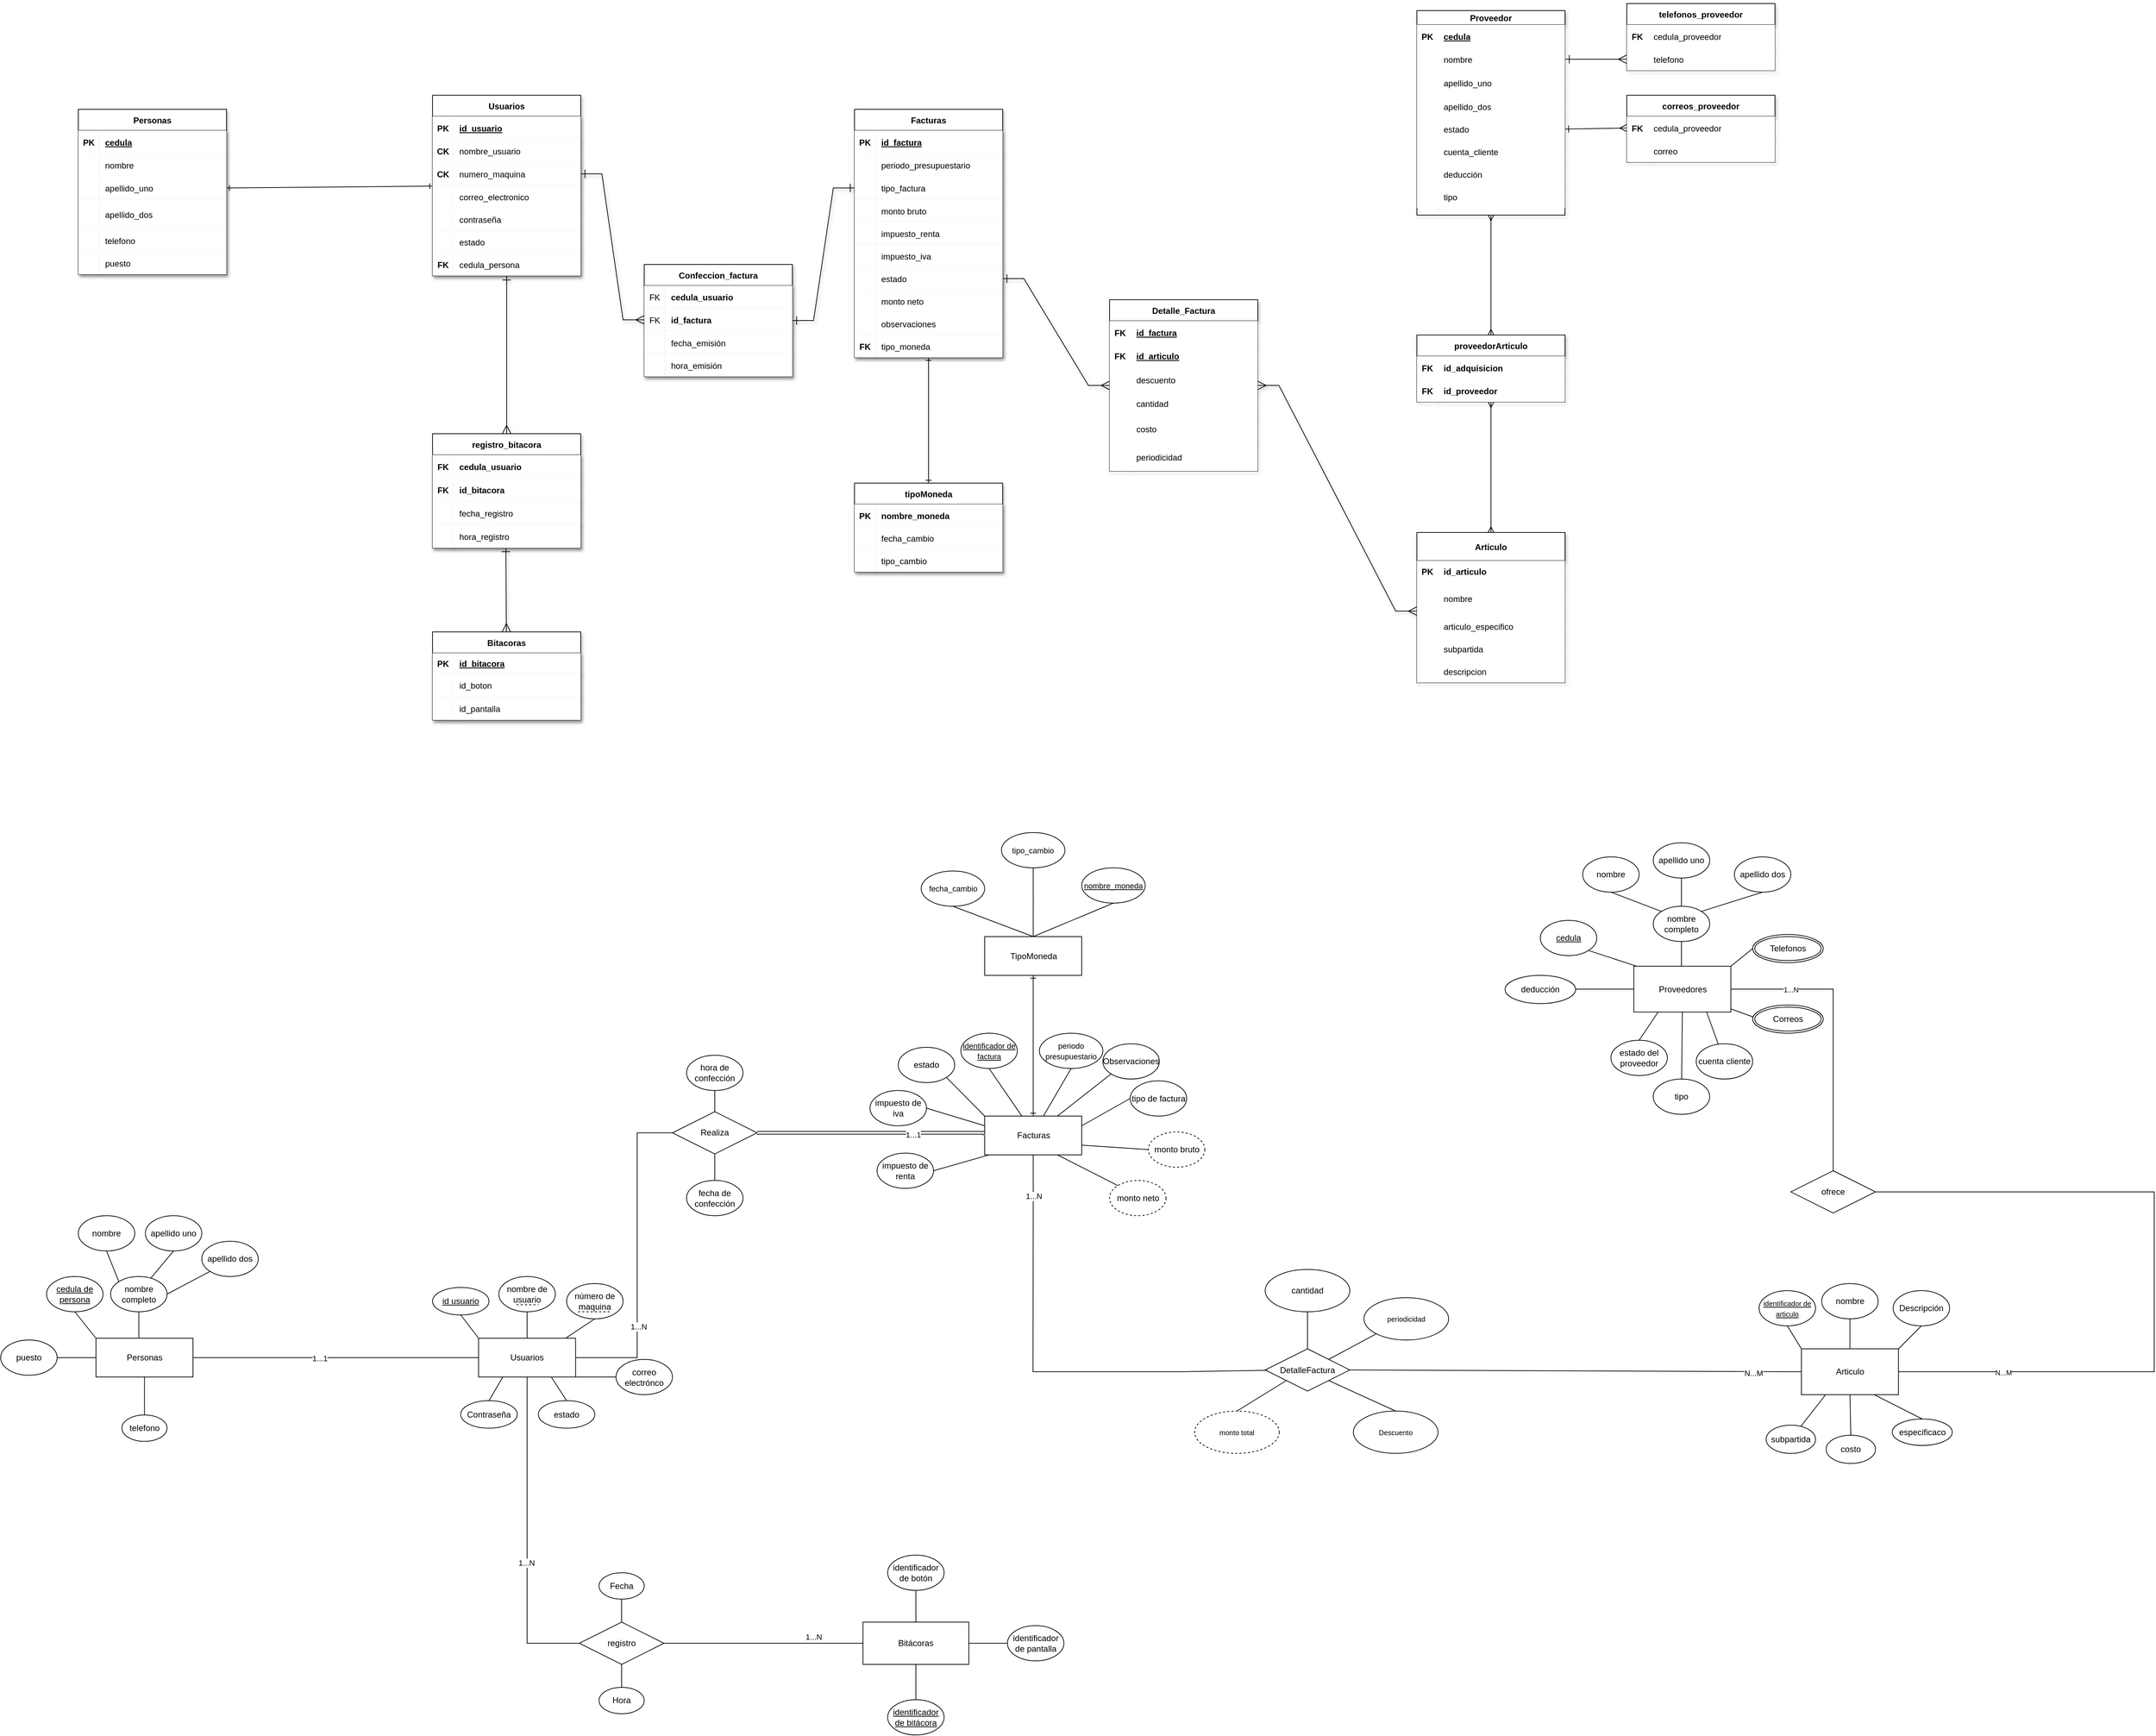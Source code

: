 <mxfile version="20.3.0" type="device"><diagram id="R2lEEEUBdFMjLlhIrx00" name="Page-1"><mxGraphModel dx="2998" dy="1901" grid="1" gridSize="10" guides="1" tooltips="1" connect="1" arrows="1" fold="1" page="1" pageScale="1" pageWidth="850" pageHeight="1100" math="0" shadow="0" extFonts="Permanent Marker^https://fonts.googleapis.com/css?family=Permanent+Marker"><root><mxCell id="0"/><mxCell id="1" parent="0"/><mxCell id="p02pIAFja3mh1eBm1XXg-162" style="edgeStyle=orthogonalEdgeStyle;rounded=0;orthogonalLoop=1;jettySize=auto;html=1;entryX=0;entryY=0.5;entryDx=0;entryDy=0;fontSize=12;endArrow=none;endFill=0;startArrow=none;shape=link;" parent="1" source="p02pIAFja3mh1eBm1XXg-163" target="p02pIAFja3mh1eBm1XXg-134" edge="1"><mxGeometry relative="1" as="geometry"><Array as="points"><mxPoint x="-188" y="581"/></Array></mxGeometry></mxCell><mxCell id="ppCyuhpiXBfn68JVugqZ-6" value="1...1" style="edgeLabel;html=1;align=center;verticalAlign=middle;resizable=0;points=[];" parent="p02pIAFja3mh1eBm1XXg-162" vertex="1" connectable="0"><mxGeometry x="0.353" y="-2" relative="1" as="geometry"><mxPoint as="offset"/></mxGeometry></mxCell><mxCell id="p02pIAFja3mh1eBm1XXg-3" style="rounded=0;orthogonalLoop=1;jettySize=auto;html=1;exitX=0.5;exitY=1;exitDx=0;exitDy=0;entryX=0.394;entryY=0.04;entryDx=0;entryDy=0;endArrow=none;endFill=0;entryPerimeter=0;" parent="1" source="p02pIAFja3mh1eBm1XXg-2" target="p02pIAFja3mh1eBm1XXg-134" edge="1"><mxGeometry relative="1" as="geometry"><mxPoint x="-157.5" y="555" as="targetPoint"/></mxGeometry></mxCell><mxCell id="p02pIAFja3mh1eBm1XXg-2" value="&lt;u&gt;&lt;font style=&quot;font-size: 11px;&quot;&gt;identificador de factura&lt;/font&gt;&lt;/u&gt;" style="ellipse;whiteSpace=wrap;html=1;" parent="1" vertex="1"><mxGeometry x="-221.25" y="440" width="80" height="50" as="geometry"/></mxCell><mxCell id="p02pIAFja3mh1eBm1XXg-4" style="rounded=0;orthogonalLoop=1;jettySize=auto;html=1;exitX=0.5;exitY=1;exitDx=0;exitDy=0;entryX=0.595;entryY=0.045;entryDx=0;entryDy=0;endArrow=none;endFill=0;entryPerimeter=0;" parent="1" source="p02pIAFja3mh1eBm1XXg-5" target="p02pIAFja3mh1eBm1XXg-134" edge="1"><mxGeometry relative="1" as="geometry"><mxPoint x="-127.5" y="555" as="targetPoint"/></mxGeometry></mxCell><mxCell id="p02pIAFja3mh1eBm1XXg-5" value="&lt;font style=&quot;font-size: 11px;&quot;&gt;periodo presupuestario&lt;/font&gt;" style="ellipse;whiteSpace=wrap;html=1;" parent="1" vertex="1"><mxGeometry x="-110" y="440" width="90" height="50" as="geometry"/></mxCell><mxCell id="p02pIAFja3mh1eBm1XXg-9" style="rounded=0;orthogonalLoop=1;jettySize=auto;html=1;exitX=0;exitY=1;exitDx=0;exitDy=0;entryX=0.75;entryY=0;entryDx=0;entryDy=0;endArrow=none;endFill=0;" parent="1" source="p02pIAFja3mh1eBm1XXg-10" target="p02pIAFja3mh1eBm1XXg-134" edge="1"><mxGeometry relative="1" as="geometry"><mxPoint x="-97.5" y="555" as="targetPoint"/></mxGeometry></mxCell><mxCell id="p02pIAFja3mh1eBm1XXg-10" value="Observaciones" style="ellipse;whiteSpace=wrap;html=1;" parent="1" vertex="1"><mxGeometry x="-20" y="455" width="80" height="50" as="geometry"/></mxCell><mxCell id="p02pIAFja3mh1eBm1XXg-11" style="rounded=0;orthogonalLoop=1;jettySize=auto;html=1;exitX=0.5;exitY=1;exitDx=0;exitDy=0;entryX=0.75;entryY=0;entryDx=0;entryDy=0;endArrow=none;endFill=0;startArrow=none;" parent="1" source="p02pIAFja3mh1eBm1XXg-134" edge="1"><mxGeometry relative="1" as="geometry"><mxPoint x="-67.5" y="585" as="targetPoint"/></mxGeometry></mxCell><mxCell id="p02pIAFja3mh1eBm1XXg-12" value="tipo de factura" style="ellipse;whiteSpace=wrap;html=1;" parent="1" vertex="1"><mxGeometry x="18.75" y="507.5" width="80" height="50" as="geometry"/></mxCell><mxCell id="p02pIAFja3mh1eBm1XXg-13" style="rounded=0;orthogonalLoop=1;jettySize=auto;html=1;exitX=0.5;exitY=0;exitDx=0;exitDy=0;entryX=0.5;entryY=1;entryDx=0;entryDy=0;endArrow=none;endFill=0;" parent="1" source="p02pIAFja3mh1eBm1XXg-14" target="p02pIAFja3mh1eBm1XXg-163" edge="1"><mxGeometry relative="1" as="geometry"><mxPoint x="-411" y="741.25" as="targetPoint"/></mxGeometry></mxCell><mxCell id="p02pIAFja3mh1eBm1XXg-14" value="fecha de confección" style="ellipse;whiteSpace=wrap;html=1;" parent="1" vertex="1"><mxGeometry x="-610" y="648.75" width="80" height="50" as="geometry"/></mxCell><mxCell id="p02pIAFja3mh1eBm1XXg-15" style="rounded=0;orthogonalLoop=1;jettySize=auto;html=1;exitX=0;exitY=0.5;exitDx=0;exitDy=0;entryX=1;entryY=0.75;entryDx=0;entryDy=0;endArrow=none;endFill=0;" parent="1" source="p02pIAFja3mh1eBm1XXg-16" target="p02pIAFja3mh1eBm1XXg-134" edge="1"><mxGeometry relative="1" as="geometry"><mxPoint x="-87.5" y="615" as="targetPoint"/></mxGeometry></mxCell><mxCell id="p02pIAFja3mh1eBm1XXg-16" value="monto bruto" style="ellipse;whiteSpace=wrap;html=1;dashed=1;" parent="1" vertex="1"><mxGeometry x="44.5" y="580" width="80" height="50" as="geometry"/></mxCell><mxCell id="p02pIAFja3mh1eBm1XXg-17" style="rounded=0;orthogonalLoop=1;jettySize=auto;html=1;exitX=0;exitY=0;exitDx=0;exitDy=0;entryX=0.75;entryY=1;entryDx=0;entryDy=0;endArrow=none;endFill=0;" parent="1" source="p02pIAFja3mh1eBm1XXg-18" target="p02pIAFja3mh1eBm1XXg-134" edge="1"><mxGeometry relative="1" as="geometry"><mxPoint x="-127.5" y="615" as="targetPoint"/></mxGeometry></mxCell><mxCell id="p02pIAFja3mh1eBm1XXg-18" value="monto neto" style="ellipse;whiteSpace=wrap;html=1;dashed=1;" parent="1" vertex="1"><mxGeometry x="-10.5" y="648.75" width="80" height="50" as="geometry"/></mxCell><mxCell id="p02pIAFja3mh1eBm1XXg-19" style="rounded=0;orthogonalLoop=1;jettySize=auto;html=1;exitX=1;exitY=0.5;exitDx=0;exitDy=0;entryX=0.1;entryY=0.962;entryDx=0;entryDy=0;endArrow=none;endFill=0;entryPerimeter=0;" parent="1" source="p02pIAFja3mh1eBm1XXg-20" target="p02pIAFja3mh1eBm1XXg-134" edge="1"><mxGeometry relative="1" as="geometry"><mxPoint x="-157.5" y="615" as="targetPoint"/></mxGeometry></mxCell><mxCell id="p02pIAFja3mh1eBm1XXg-20" value="impuesto de renta" style="ellipse;whiteSpace=wrap;html=1;" parent="1" vertex="1"><mxGeometry x="-340" y="610" width="80" height="50" as="geometry"/></mxCell><mxCell id="p02pIAFja3mh1eBm1XXg-21" style="rounded=0;orthogonalLoop=1;jettySize=auto;html=1;exitX=1;exitY=0.5;exitDx=0;exitDy=0;entryX=0;entryY=0.25;entryDx=0;entryDy=0;endArrow=none;endFill=0;" parent="1" source="p02pIAFja3mh1eBm1XXg-22" target="p02pIAFja3mh1eBm1XXg-134" edge="1"><mxGeometry relative="1" as="geometry"><mxPoint x="-187.5" y="600" as="targetPoint"/></mxGeometry></mxCell><mxCell id="p02pIAFja3mh1eBm1XXg-22" value="impuesto de iva" style="ellipse;whiteSpace=wrap;html=1;" parent="1" vertex="1"><mxGeometry x="-350" y="521.25" width="80" height="50" as="geometry"/></mxCell><mxCell id="p02pIAFja3mh1eBm1XXg-26" style="rounded=0;orthogonalLoop=1;jettySize=auto;html=1;exitX=1;exitY=1;exitDx=0;exitDy=0;entryX=0;entryY=0;entryDx=0;entryDy=0;endArrow=none;endFill=0;" parent="1" source="p02pIAFja3mh1eBm1XXg-27" target="p02pIAFja3mh1eBm1XXg-134" edge="1"><mxGeometry relative="1" as="geometry"><mxPoint x="-187.5" y="570" as="targetPoint"/></mxGeometry></mxCell><mxCell id="p02pIAFja3mh1eBm1XXg-27" value="estado" style="ellipse;whiteSpace=wrap;html=1;" parent="1" vertex="1"><mxGeometry x="-310" y="460" width="80" height="50" as="geometry"/></mxCell><mxCell id="p02pIAFja3mh1eBm1XXg-29" style="rounded=0;orthogonalLoop=1;jettySize=auto;html=1;exitX=0.5;exitY=1;exitDx=0;exitDy=0;endArrow=none;endFill=0;" parent="1" source="p02pIAFja3mh1eBm1XXg-30" edge="1"><mxGeometry relative="1" as="geometry"><mxPoint x="800.0" y="345" as="targetPoint"/></mxGeometry></mxCell><mxCell id="p02pIAFja3mh1eBm1XXg-30" value="nombre completo" style="ellipse;whiteSpace=wrap;html=1;" parent="1" vertex="1"><mxGeometry x="760.0" y="260" width="80" height="50" as="geometry"/></mxCell><mxCell id="p02pIAFja3mh1eBm1XXg-31" style="rounded=0;orthogonalLoop=1;jettySize=auto;html=1;exitX=1;exitY=1;exitDx=0;exitDy=0;endArrow=none;endFill=0;entryX=0.033;entryY=0.041;entryDx=0;entryDy=0;entryPerimeter=0;" parent="1" source="p02pIAFja3mh1eBm1XXg-32" edge="1"><mxGeometry relative="1" as="geometry"><mxPoint x="743.96" y="347.46" as="targetPoint"/></mxGeometry></mxCell><mxCell id="p02pIAFja3mh1eBm1XXg-32" value="&lt;u&gt;cedula&lt;/u&gt;" style="ellipse;whiteSpace=wrap;html=1;" parent="1" vertex="1"><mxGeometry x="600" y="280" width="80" height="50" as="geometry"/></mxCell><mxCell id="p02pIAFja3mh1eBm1XXg-43" style="rounded=0;orthogonalLoop=1;jettySize=auto;html=1;exitX=0.5;exitY=0;exitDx=0;exitDy=0;endArrow=none;endFill=0;entryX=0.987;entryY=0.94;entryDx=0;entryDy=0;entryPerimeter=0;" parent="1" edge="1"><mxGeometry relative="1" as="geometry"><mxPoint x="858.44" y="401.4" as="targetPoint"/><mxPoint x="910.0" y="420" as="sourcePoint"/></mxGeometry></mxCell><mxCell id="p02pIAFja3mh1eBm1XXg-46" style="edgeStyle=none;rounded=0;orthogonalLoop=1;jettySize=auto;html=1;exitX=0.5;exitY=0;exitDx=0;exitDy=0;entryX=0.25;entryY=1;entryDx=0;entryDy=0;fontSize=11;endArrow=none;endFill=0;" parent="1" source="p02pIAFja3mh1eBm1XXg-45" target="p02pIAFja3mh1eBm1XXg-136" edge="1"><mxGeometry relative="1" as="geometry"><mxPoint x="800.0" y="405" as="targetPoint"/></mxGeometry></mxCell><mxCell id="p02pIAFja3mh1eBm1XXg-45" value="estado del proveedor" style="ellipse;whiteSpace=wrap;html=1;" parent="1" vertex="1"><mxGeometry x="700" y="450" width="80" height="50" as="geometry"/></mxCell><mxCell id="p02pIAFja3mh1eBm1XXg-48" style="rounded=0;orthogonalLoop=1;jettySize=auto;html=1;exitX=0.5;exitY=1;exitDx=0;exitDy=0;endArrow=none;endFill=0;entryX=0.5;entryY=0;entryDx=0;entryDy=0;" parent="1" source="p02pIAFja3mh1eBm1XXg-49" target="p02pIAFja3mh1eBm1XXg-137" edge="1"><mxGeometry relative="1" as="geometry"><mxPoint x="1040" y="880" as="targetPoint"/></mxGeometry></mxCell><mxCell id="p02pIAFja3mh1eBm1XXg-49" value="nombre" style="ellipse;whiteSpace=wrap;html=1;" parent="1" vertex="1"><mxGeometry x="998.75" y="795" width="80" height="50" as="geometry"/></mxCell><mxCell id="p02pIAFja3mh1eBm1XXg-50" style="rounded=0;orthogonalLoop=1;jettySize=auto;html=1;exitX=0.5;exitY=1;exitDx=0;exitDy=0;endArrow=none;endFill=0;entryX=0;entryY=0;entryDx=0;entryDy=0;" parent="1" source="p02pIAFja3mh1eBm1XXg-51" target="p02pIAFja3mh1eBm1XXg-137" edge="1"><mxGeometry relative="1" as="geometry"><mxPoint x="983.96" y="882.46" as="targetPoint"/></mxGeometry></mxCell><mxCell id="p02pIAFja3mh1eBm1XXg-51" value="&lt;u&gt;&lt;font style=&quot;font-size: 10px;&quot;&gt;identificador de articulo&lt;/font&gt;&lt;/u&gt;" style="ellipse;whiteSpace=wrap;html=1;" parent="1" vertex="1"><mxGeometry x="910" y="805" width="80" height="50" as="geometry"/></mxCell><mxCell id="p02pIAFja3mh1eBm1XXg-61" style="rounded=0;orthogonalLoop=1;jettySize=auto;html=1;exitX=0.5;exitY=1;exitDx=0;exitDy=0;endArrow=none;endFill=0;entryX=1;entryY=0;entryDx=0;entryDy=0;" parent="1" source="p02pIAFja3mh1eBm1XXg-62" target="p02pIAFja3mh1eBm1XXg-137" edge="1"><mxGeometry relative="1" as="geometry"><mxPoint x="1095.44" y="881.92" as="targetPoint"/></mxGeometry></mxCell><mxCell id="p02pIAFja3mh1eBm1XXg-62" value="Descripción" style="ellipse;whiteSpace=wrap;html=1;" parent="1" vertex="1"><mxGeometry x="1100" y="805" width="80" height="50" as="geometry"/></mxCell><mxCell id="p02pIAFja3mh1eBm1XXg-74" style="rounded=0;orthogonalLoop=1;jettySize=auto;html=1;exitX=0.5;exitY=1;exitDx=0;exitDy=0;endArrow=none;endFill=0;entryX=0.5;entryY=0;entryDx=0;entryDy=0;" parent="1" source="p02pIAFja3mh1eBm1XXg-75" target="p02pIAFja3mh1eBm1XXg-133" edge="1"><mxGeometry relative="1" as="geometry"><mxPoint x="-836" y="870.0" as="targetPoint"/></mxGeometry></mxCell><mxCell id="p02pIAFja3mh1eBm1XXg-75" value="nombre de usuario" style="ellipse;whiteSpace=wrap;html=1;" parent="1" vertex="1"><mxGeometry x="-876" y="785" width="80" height="50" as="geometry"/></mxCell><mxCell id="p02pIAFja3mh1eBm1XXg-80" style="edgeStyle=none;rounded=0;orthogonalLoop=1;jettySize=auto;html=1;exitX=0;exitY=0.5;exitDx=0;exitDy=0;entryX=1;entryY=1;entryDx=0;entryDy=0;fontSize=11;endArrow=none;endFill=0;" parent="1" source="p02pIAFja3mh1eBm1XXg-81" target="p02pIAFja3mh1eBm1XXg-133" edge="1"><mxGeometry relative="1" as="geometry"><mxPoint x="-777.08" y="925.14" as="targetPoint"/></mxGeometry></mxCell><mxCell id="p02pIAFja3mh1eBm1XXg-81" value="correo electrónco" style="ellipse;whiteSpace=wrap;html=1;" parent="1" vertex="1"><mxGeometry x="-710" y="902.5" width="80" height="50" as="geometry"/></mxCell><mxCell id="p02pIAFja3mh1eBm1XXg-82" style="rounded=0;orthogonalLoop=1;jettySize=auto;html=1;exitX=0.5;exitY=1;exitDx=0;exitDy=0;endArrow=none;endFill=0;entryX=0.962;entryY=0.032;entryDx=0;entryDy=0;entryPerimeter=0;" parent="1" source="p02pIAFja3mh1eBm1XXg-83" edge="1"><mxGeometry relative="1" as="geometry"><mxPoint x="-780.56" y="871.92" as="targetPoint"/></mxGeometry></mxCell><mxCell id="p02pIAFja3mh1eBm1XXg-83" value="número de maquina" style="ellipse;whiteSpace=wrap;html=1;" parent="1" vertex="1"><mxGeometry x="-780" y="795" width="80" height="50" as="geometry"/></mxCell><mxCell id="p02pIAFja3mh1eBm1XXg-89" style="edgeStyle=none;rounded=0;orthogonalLoop=1;jettySize=auto;html=1;exitX=0.5;exitY=1;exitDx=0;exitDy=0;entryX=0;entryY=0;entryDx=0;entryDy=0;fontSize=11;endArrow=none;endFill=0;" parent="1" source="p02pIAFja3mh1eBm1XXg-84" target="p02pIAFja3mh1eBm1XXg-30" edge="1"><mxGeometry relative="1" as="geometry"><mxPoint x="750" y="230" as="sourcePoint"/></mxGeometry></mxCell><mxCell id="p02pIAFja3mh1eBm1XXg-84" value="nombre" style="ellipse;whiteSpace=wrap;html=1;" parent="1" vertex="1"><mxGeometry x="660.0" y="190" width="80" height="50" as="geometry"/></mxCell><mxCell id="p02pIAFja3mh1eBm1XXg-87" style="edgeStyle=none;rounded=0;orthogonalLoop=1;jettySize=auto;html=1;exitX=0.5;exitY=1;exitDx=0;exitDy=0;entryX=0.5;entryY=0;entryDx=0;entryDy=0;fontSize=11;endArrow=none;endFill=0;" parent="1" source="p02pIAFja3mh1eBm1XXg-85" target="p02pIAFja3mh1eBm1XXg-30" edge="1"><mxGeometry relative="1" as="geometry"><mxPoint x="840" y="230" as="sourcePoint"/></mxGeometry></mxCell><mxCell id="p02pIAFja3mh1eBm1XXg-85" value="apellido uno" style="ellipse;whiteSpace=wrap;html=1;" parent="1" vertex="1"><mxGeometry x="760.0" y="170" width="80" height="50" as="geometry"/></mxCell><mxCell id="p02pIAFja3mh1eBm1XXg-88" style="edgeStyle=none;rounded=0;orthogonalLoop=1;jettySize=auto;html=1;exitX=0.5;exitY=1;exitDx=0;exitDy=0;entryX=1;entryY=0;entryDx=0;entryDy=0;fontSize=11;endArrow=none;endFill=0;" parent="1" source="p02pIAFja3mh1eBm1XXg-86" target="p02pIAFja3mh1eBm1XXg-30" edge="1"><mxGeometry relative="1" as="geometry"/></mxCell><mxCell id="p02pIAFja3mh1eBm1XXg-86" value="apellido dos" style="ellipse;whiteSpace=wrap;html=1;" parent="1" vertex="1"><mxGeometry x="875.0" y="190" width="80" height="50" as="geometry"/></mxCell><mxCell id="p02pIAFja3mh1eBm1XXg-91" style="edgeStyle=none;rounded=0;orthogonalLoop=1;jettySize=auto;html=1;exitX=1;exitY=0.5;exitDx=0;exitDy=0;fontSize=11;endArrow=none;endFill=0;entryX=0;entryY=0.5;entryDx=0;entryDy=0;" parent="1" source="p02pIAFja3mh1eBm1XXg-90" target="Jh0Tmo2iTn3chBGfJ9XC-1" edge="1"><mxGeometry relative="1" as="geometry"><mxPoint x="-933" y="966" as="sourcePoint"/><mxPoint x="-1043.2" y="929.7" as="targetPoint"/></mxGeometry></mxCell><mxCell id="p02pIAFja3mh1eBm1XXg-93" style="edgeStyle=none;rounded=0;orthogonalLoop=1;jettySize=auto;html=1;exitX=0.5;exitY=0;exitDx=0;exitDy=0;entryX=0.25;entryY=1;entryDx=0;entryDy=0;fontSize=11;endArrow=none;endFill=0;" parent="1" source="p02pIAFja3mh1eBm1XXg-92" target="p02pIAFja3mh1eBm1XXg-133" edge="1"><mxGeometry relative="1" as="geometry"><mxPoint x="-866" y="930.0" as="targetPoint"/></mxGeometry></mxCell><mxCell id="p02pIAFja3mh1eBm1XXg-92" value="Contraseña" style="ellipse;whiteSpace=wrap;html=1;" parent="1" vertex="1"><mxGeometry x="-930" y="961" width="80" height="39" as="geometry"/></mxCell><mxCell id="p02pIAFja3mh1eBm1XXg-95" style="edgeStyle=none;rounded=0;orthogonalLoop=1;jettySize=auto;html=1;exitX=0.5;exitY=0;exitDx=0;exitDy=0;entryX=0.75;entryY=1;entryDx=0;entryDy=0;fontSize=11;endArrow=none;endFill=0;" parent="1" source="p02pIAFja3mh1eBm1XXg-94" target="p02pIAFja3mh1eBm1XXg-133" edge="1"><mxGeometry relative="1" as="geometry"><mxPoint x="-896" y="915.0" as="targetPoint"/></mxGeometry></mxCell><mxCell id="p02pIAFja3mh1eBm1XXg-94" value="estado" style="ellipse;whiteSpace=wrap;html=1;" parent="1" vertex="1"><mxGeometry x="-820" y="961" width="80" height="39" as="geometry"/></mxCell><mxCell id="p02pIAFja3mh1eBm1XXg-132" value="Telefonos" style="ellipse;shape=doubleEllipse;margin=3;whiteSpace=wrap;html=1;align=center;fontSize=12;fillColor=#FFFFFF;" parent="1" vertex="1"><mxGeometry x="900.89" y="300" width="100" height="40" as="geometry"/></mxCell><mxCell id="p02pIAFja3mh1eBm1XXg-133" value="Usuarios" style="whiteSpace=wrap;html=1;align=center;fontSize=12;" parent="1" vertex="1"><mxGeometry x="-904.75" y="872.5" width="137.5" height="55" as="geometry"/></mxCell><mxCell id="p02pIAFja3mh1eBm1XXg-134" value="Facturas" style="whiteSpace=wrap;html=1;align=center;fontSize=12;" parent="1" vertex="1"><mxGeometry x="-187.5" y="557.5" width="137.5" height="55" as="geometry"/></mxCell><mxCell id="p02pIAFja3mh1eBm1XXg-135" value="" style="rounded=0;orthogonalLoop=1;jettySize=auto;html=1;exitX=0;exitY=0.5;exitDx=0;exitDy=0;entryX=1;entryY=0.25;entryDx=0;entryDy=0;endArrow=none;endFill=0;" parent="1" source="p02pIAFja3mh1eBm1XXg-12" target="p02pIAFja3mh1eBm1XXg-134" edge="1"><mxGeometry relative="1" as="geometry"><mxPoint x="-67.5" y="585" as="targetPoint"/><mxPoint x="37.5" y="575" as="sourcePoint"/></mxGeometry></mxCell><mxCell id="p02pIAFja3mh1eBm1XXg-139" style="edgeStyle=none;rounded=0;orthogonalLoop=1;jettySize=auto;html=1;exitX=1;exitY=0;exitDx=0;exitDy=0;fontSize=12;endArrow=none;endFill=0;entryX=0;entryY=0.5;entryDx=0;entryDy=0;" parent="1" source="p02pIAFja3mh1eBm1XXg-136" target="p02pIAFja3mh1eBm1XXg-132" edge="1"><mxGeometry relative="1" as="geometry"><mxPoint x="900" y="325" as="targetPoint"/></mxGeometry></mxCell><mxCell id="p02pIAFja3mh1eBm1XXg-136" value="Proveedores" style="whiteSpace=wrap;html=1;align=center;fontSize=12;" parent="1" vertex="1"><mxGeometry x="732.5" y="345" width="137.5" height="65" as="geometry"/></mxCell><mxCell id="p02pIAFja3mh1eBm1XXg-137" value="Articulo" style="whiteSpace=wrap;html=1;align=center;fontSize=12;fillColor=#FFFFFF;" parent="1" vertex="1"><mxGeometry x="970" y="887.5" width="137.5" height="65" as="geometry"/></mxCell><mxCell id="p02pIAFja3mh1eBm1XXg-140" value="Correos" style="ellipse;shape=doubleEllipse;margin=3;whiteSpace=wrap;html=1;align=center;fontSize=12;fillColor=#FFFFFF;" parent="1" vertex="1"><mxGeometry x="900.89" y="400" width="100" height="40" as="geometry"/></mxCell><mxCell id="p02pIAFja3mh1eBm1XXg-147" style="edgeStyle=orthogonalEdgeStyle;rounded=0;orthogonalLoop=1;jettySize=auto;html=1;entryX=0.5;entryY=1;entryDx=0;entryDy=0;fontSize=12;endArrow=none;endFill=0;exitX=0;exitY=0.5;exitDx=0;exitDy=0;" parent="1" source="p02pIAFja3mh1eBm1XXg-146" target="p02pIAFja3mh1eBm1XXg-133" edge="1"><mxGeometry relative="1" as="geometry"><mxPoint x="-650.0" y="1084" as="sourcePoint"/></mxGeometry></mxCell><mxCell id="ppCyuhpiXBfn68JVugqZ-4" value="1...N" style="edgeLabel;html=1;align=center;verticalAlign=middle;resizable=0;points=[];" parent="p02pIAFja3mh1eBm1XXg-147" vertex="1" connectable="0"><mxGeometry x="-0.168" y="1" relative="1" as="geometry"><mxPoint as="offset"/></mxGeometry></mxCell><mxCell id="p02pIAFja3mh1eBm1XXg-148" style="rounded=0;orthogonalLoop=1;jettySize=auto;html=1;fontSize=12;endArrow=none;endFill=0;exitX=1;exitY=0.5;exitDx=0;exitDy=0;entryX=0;entryY=0.5;entryDx=0;entryDy=0;" parent="1" source="p02pIAFja3mh1eBm1XXg-146" target="p02pIAFja3mh1eBm1XXg-131" edge="1"><mxGeometry relative="1" as="geometry"><mxPoint x="-430" y="1304" as="sourcePoint"/><mxPoint x="-150" y="1315" as="targetPoint"/></mxGeometry></mxCell><mxCell id="ppCyuhpiXBfn68JVugqZ-3" value="1...N" style="edgeLabel;html=1;align=center;verticalAlign=middle;resizable=0;points=[];" parent="p02pIAFja3mh1eBm1XXg-148" vertex="1" connectable="0"><mxGeometry x="0.724" y="1" relative="1" as="geometry"><mxPoint x="-31" y="-8" as="offset"/></mxGeometry></mxCell><mxCell id="p02pIAFja3mh1eBm1XXg-146" value="registro" style="shape=rhombus;perimeter=rhombusPerimeter;whiteSpace=wrap;html=1;align=center;fontSize=12;fillColor=#FFFFFF;" parent="1" vertex="1"><mxGeometry x="-762" y="1275" width="120" height="60" as="geometry"/></mxCell><mxCell id="p02pIAFja3mh1eBm1XXg-90" value="puesto" style="ellipse;whiteSpace=wrap;html=1;" parent="1" vertex="1"><mxGeometry x="-1582" y="875" width="80" height="50" as="geometry"/></mxCell><mxCell id="P-t8mWjGMzmjqgL_-8mj-1" style="rounded=0;orthogonalLoop=1;jettySize=auto;html=1;exitX=0.5;exitY=1;exitDx=0;exitDy=0;endArrow=none;endFill=0;entryX=0.5;entryY=0;entryDx=0;entryDy=0;" parent="1" source="P-t8mWjGMzmjqgL_-8mj-2" target="p02pIAFja3mh1eBm1XXg-163" edge="1"><mxGeometry relative="1" as="geometry"><mxPoint x="-520" y="581.25" as="targetPoint"/></mxGeometry></mxCell><mxCell id="P-t8mWjGMzmjqgL_-8mj-2" value="hora de confección" style="ellipse;whiteSpace=wrap;html=1;" parent="1" vertex="1"><mxGeometry x="-610" y="471.25" width="80" height="50" as="geometry"/></mxCell><mxCell id="p02pIAFja3mh1eBm1XXg-163" value="Realiza" style="shape=rhombus;perimeter=rhombusPerimeter;whiteSpace=wrap;html=1;align=center;fontSize=12;fillColor=#FFFFFF;" parent="1" vertex="1"><mxGeometry x="-630" y="551.25" width="120" height="60" as="geometry"/></mxCell><mxCell id="kIkDNSVEov2BFD9YeYHz-2" value="" style="edgeStyle=orthogonalEdgeStyle;rounded=0;orthogonalLoop=1;jettySize=auto;html=1;entryX=0;entryY=0.5;entryDx=0;entryDy=0;fontSize=12;endArrow=none;endFill=0;" parent="1" source="p02pIAFja3mh1eBm1XXg-133" target="p02pIAFja3mh1eBm1XXg-163" edge="1"><mxGeometry relative="1" as="geometry"><mxPoint x="-767.25" y="900.048" as="sourcePoint"/><mxPoint x="-187.5" y="585" as="targetPoint"/><Array as="points"><mxPoint x="-680" y="900"/><mxPoint x="-680" y="581"/></Array></mxGeometry></mxCell><mxCell id="kIkDNSVEov2BFD9YeYHz-3" value="1...N" style="edgeLabel;html=1;align=center;verticalAlign=middle;resizable=0;points=[];" parent="kIkDNSVEov2BFD9YeYHz-2" vertex="1" connectable="0"><mxGeometry x="-0.561" y="-2" relative="1" as="geometry"><mxPoint y="-32" as="offset"/></mxGeometry></mxCell><mxCell id="p02pIAFja3mh1eBm1XXg-101" value="Fecha" style="ellipse;whiteSpace=wrap;html=1;" parent="1" vertex="1"><mxGeometry x="-734" y="1205" width="64" height="37.5" as="geometry"/></mxCell><mxCell id="p02pIAFja3mh1eBm1XXg-113" value="Hora" style="ellipse;whiteSpace=wrap;html=1;" parent="1" vertex="1"><mxGeometry x="-734" y="1367.5" width="64" height="37.5" as="geometry"/></mxCell><mxCell id="p02pIAFja3mh1eBm1XXg-114" style="edgeStyle=none;rounded=0;orthogonalLoop=1;jettySize=auto;html=1;exitX=0.5;exitY=0;exitDx=0;exitDy=0;fontSize=11;endArrow=none;endFill=0;entryX=0.5;entryY=1;entryDx=0;entryDy=0;" parent="1" source="p02pIAFja3mh1eBm1XXg-113" target="p02pIAFja3mh1eBm1XXg-146" edge="1"><mxGeometry relative="1" as="geometry"><mxPoint x="-600" y="1375" as="targetPoint"/></mxGeometry></mxCell><mxCell id="p02pIAFja3mh1eBm1XXg-102" style="rounded=0;orthogonalLoop=1;jettySize=auto;html=1;exitX=0.5;exitY=1;exitDx=0;exitDy=0;endArrow=none;endFill=0;entryX=0.5;entryY=0;entryDx=0;entryDy=0;" parent="1" source="p02pIAFja3mh1eBm1XXg-101" target="p02pIAFja3mh1eBm1XXg-146" edge="1"><mxGeometry relative="1" as="geometry"><mxPoint x="-370" y="1375" as="targetPoint"/><mxPoint x="60" y="1565" as="sourcePoint"/></mxGeometry></mxCell><mxCell id="p02pIAFja3mh1eBm1XXg-97" style="rounded=0;orthogonalLoop=1;jettySize=auto;html=1;exitX=0.5;exitY=1;exitDx=0;exitDy=0;endArrow=none;endFill=0;" parent="1" source="kIkDNSVEov2BFD9YeYHz-17" edge="1"><mxGeometry relative="1" as="geometry"><mxPoint x="-285" y="1290" as="targetPoint"/><mxPoint x="-285" y="1255" as="sourcePoint"/></mxGeometry></mxCell><mxCell id="p02pIAFja3mh1eBm1XXg-105" style="rounded=0;orthogonalLoop=1;jettySize=auto;html=1;exitX=0;exitY=0.5;exitDx=0;exitDy=0;endArrow=none;endFill=0;entryX=1;entryY=0.5;entryDx=0;entryDy=0;" parent="1" source="p02pIAFja3mh1eBm1XXg-106" target="p02pIAFja3mh1eBm1XXg-131" edge="1"><mxGeometry relative="1" as="geometry"><mxPoint x="-229.56" y="1291.92" as="targetPoint"/></mxGeometry></mxCell><mxCell id="p02pIAFja3mh1eBm1XXg-106" value="identificador de pantalla" style="ellipse;whiteSpace=wrap;html=1;" parent="1" vertex="1"><mxGeometry x="-155.25" y="1280" width="80" height="50" as="geometry"/></mxCell><mxCell id="p02pIAFja3mh1eBm1XXg-131" value="Bitácoras" style="whiteSpace=wrap;html=1;align=center;fontSize=12;" parent="1" vertex="1"><mxGeometry x="-360" y="1275" width="150" height="60" as="geometry"/></mxCell><mxCell id="p02pIAFja3mh1eBm1XXg-100" value="&lt;u&gt;identificador de bitácora&lt;/u&gt;" style="ellipse;whiteSpace=wrap;html=1;" parent="1" vertex="1"><mxGeometry x="-325" y="1385" width="80" height="50" as="geometry"/></mxCell><mxCell id="p02pIAFja3mh1eBm1XXg-99" style="rounded=0;orthogonalLoop=1;jettySize=auto;html=1;exitX=0.5;exitY=0;exitDx=0;exitDy=0;endArrow=none;endFill=0;entryX=0.5;entryY=1;entryDx=0;entryDy=0;" parent="1" source="p02pIAFja3mh1eBm1XXg-100" target="p02pIAFja3mh1eBm1XXg-131" edge="1"><mxGeometry relative="1" as="geometry"><mxPoint x="-347" y="1498.26" as="targetPoint"/></mxGeometry></mxCell><mxCell id="kIkDNSVEov2BFD9YeYHz-17" value="identificador de botón" style="ellipse;whiteSpace=wrap;html=1;" parent="1" vertex="1"><mxGeometry x="-325" y="1180" width="80" height="50" as="geometry"/></mxCell><mxCell id="kIkDNSVEov2BFD9YeYHz-39" value="" style="edgeStyle=none;rounded=0;orthogonalLoop=1;jettySize=auto;html=1;fontSize=10;endArrow=none;endFill=0;exitX=0.5;exitY=0;exitDx=0;exitDy=0;entryX=0.5;entryY=1;entryDx=0;entryDy=0;" parent="1" source="D1ATKcc5TAZtw2TIWaZp-26" target="kIkDNSVEov2BFD9YeYHz-38" edge="1"><mxGeometry relative="1" as="geometry"><mxPoint x="350" y="885.5" as="sourcePoint"/></mxGeometry></mxCell><mxCell id="kIkDNSVEov2BFD9YeYHz-43" value="" style="edgeStyle=none;rounded=0;orthogonalLoop=1;jettySize=auto;html=1;fontSize=10;endArrow=none;endFill=0;exitX=0.25;exitY=1;exitDx=0;exitDy=0;" parent="1" source="p02pIAFja3mh1eBm1XXg-137" target="kIkDNSVEov2BFD9YeYHz-42" edge="1"><mxGeometry relative="1" as="geometry"/></mxCell><mxCell id="kIkDNSVEov2BFD9YeYHz-38" value="cantidad" style="ellipse;whiteSpace=wrap;html=1;" parent="1" vertex="1"><mxGeometry x="210" y="775" width="120" height="60" as="geometry"/></mxCell><mxCell id="kIkDNSVEov2BFD9YeYHz-42" value="subpartida" style="ellipse;whiteSpace=wrap;html=1;" parent="1" vertex="1"><mxGeometry x="920" y="995.75" width="70" height="40" as="geometry"/></mxCell><mxCell id="kIkDNSVEov2BFD9YeYHz-48" value="" style="edgeStyle=none;rounded=0;orthogonalLoop=1;jettySize=auto;html=1;fontSize=10;endArrow=none;endFill=0;entryX=0.5;entryY=0;entryDx=0;entryDy=0;exitX=0;exitY=1;exitDx=0;exitDy=0;" parent="1" source="D1ATKcc5TAZtw2TIWaZp-26" target="kIkDNSVEov2BFD9YeYHz-47" edge="1"><mxGeometry relative="1" as="geometry"><mxPoint x="-114.992" y="552.5" as="targetPoint"/><mxPoint x="212.5" y="950.5" as="sourcePoint"/></mxGeometry></mxCell><mxCell id="kIkDNSVEov2BFD9YeYHz-47" value="monto total" style="ellipse;whiteSpace=wrap;html=1;fontSize=10;dashed=1;" parent="1" vertex="1"><mxGeometry x="110.0" y="975.75" width="120" height="60" as="geometry"/></mxCell><mxCell id="kIkDNSVEov2BFD9YeYHz-54" style="edgeStyle=orthogonalEdgeStyle;rounded=0;orthogonalLoop=1;jettySize=auto;html=1;exitX=1;exitY=0.5;exitDx=0;exitDy=0;fontSize=10;endArrow=none;endFill=0;entryX=1;entryY=0.5;entryDx=0;entryDy=0;" parent="1" source="kIkDNSVEov2BFD9YeYHz-52" target="p02pIAFja3mh1eBm1XXg-137" edge="1"><mxGeometry relative="1" as="geometry"><Array as="points"><mxPoint x="1470" y="665"/><mxPoint x="1470" y="920"/></Array><mxPoint x="1170" y="920" as="targetPoint"/></mxGeometry></mxCell><mxCell id="kIkDNSVEov2BFD9YeYHz-56" value="N...M" style="edgeLabel;html=1;align=center;verticalAlign=middle;resizable=0;points=[];fontSize=10;" parent="kIkDNSVEov2BFD9YeYHz-54" vertex="1" connectable="0"><mxGeometry x="0.763" y="3" relative="1" as="geometry"><mxPoint x="28" y="-2" as="offset"/></mxGeometry></mxCell><mxCell id="kIkDNSVEov2BFD9YeYHz-52" value="ofrece" style="shape=rhombus;perimeter=rhombusPerimeter;whiteSpace=wrap;html=1;align=center;fontSize=12;fillColor=#FFFFFF;" parent="1" vertex="1"><mxGeometry x="955" y="635" width="120" height="60" as="geometry"/></mxCell><mxCell id="kIkDNSVEov2BFD9YeYHz-53" value="" style="edgeStyle=orthogonalEdgeStyle;rounded=0;orthogonalLoop=1;jettySize=auto;html=1;exitX=1;exitY=0.5;exitDx=0;exitDy=0;entryX=0.5;entryY=0;entryDx=0;entryDy=0;fontSize=10;endArrow=none;endFill=0;" parent="1" source="p02pIAFja3mh1eBm1XXg-136" target="kIkDNSVEov2BFD9YeYHz-52" edge="1"><mxGeometry relative="1" as="geometry"><mxPoint x="870.0" y="377.5" as="sourcePoint"/><mxPoint x="852.5" y="960" as="targetPoint"/><Array as="points"/></mxGeometry></mxCell><mxCell id="kIkDNSVEov2BFD9YeYHz-55" value="1...N" style="edgeLabel;html=1;align=center;verticalAlign=middle;resizable=0;points=[];fontSize=10;" parent="kIkDNSVEov2BFD9YeYHz-53" vertex="1" connectable="0"><mxGeometry x="-0.886" y="2" relative="1" as="geometry"><mxPoint x="62" y="2" as="offset"/></mxGeometry></mxCell><mxCell id="TxTc2lMdhX7qURUNmv-3-1" value="Facturas" style="shape=table;startSize=30;container=1;collapsible=1;childLayout=tableLayout;fixedRows=1;rowLines=1;fontStyle=1;align=center;resizeLast=1;perimeterSpacing=0;columnLines=1;resizeLastRow=0;arcSize=15;enumerate=0;rounded=0;shadow=1;" parent="1" vertex="1"><mxGeometry x="-372" y="-870" width="210" height="352.0" as="geometry"><mxRectangle x="-120" y="-170" width="90" height="30" as="alternateBounds"/></mxGeometry></mxCell><mxCell id="TxTc2lMdhX7qURUNmv-3-2" value="" style="shape=tableRow;horizontal=0;startSize=0;swimlaneHead=0;swimlaneBody=0;collapsible=0;dropTarget=0;points=[[0,0.5],[1,0.5]];portConstraint=eastwest;top=0;left=0;right=0;bottom=1;shadow=1;" parent="TxTc2lMdhX7qURUNmv-3-1" vertex="1"><mxGeometry y="30" width="210" height="33" as="geometry"/></mxCell><mxCell id="TxTc2lMdhX7qURUNmv-3-3" value="PK" style="shape=partialRectangle;connectable=0;top=0;left=0;bottom=0;right=0;fontStyle=1;overflow=hidden;shadow=1;" parent="TxTc2lMdhX7qURUNmv-3-2" vertex="1"><mxGeometry width="30" height="33" as="geometry"><mxRectangle width="30" height="33" as="alternateBounds"/></mxGeometry></mxCell><mxCell id="TxTc2lMdhX7qURUNmv-3-4" value="id_factura" style="shape=partialRectangle;connectable=0;top=0;left=0;bottom=0;right=0;align=left;spacingLeft=6;fontStyle=5;overflow=hidden;shadow=1;" parent="TxTc2lMdhX7qURUNmv-3-2" vertex="1"><mxGeometry x="30" width="180" height="33" as="geometry"><mxRectangle width="180" height="33" as="alternateBounds"/></mxGeometry></mxCell><mxCell id="TxTc2lMdhX7qURUNmv-3-5" value="" style="shape=tableRow;horizontal=0;startSize=0;swimlaneHead=0;swimlaneBody=0;collapsible=0;dropTarget=0;points=[[0,0.5],[1,0.5]];portConstraint=eastwest;top=0;left=0;right=0;bottom=0;shadow=1;" parent="TxTc2lMdhX7qURUNmv-3-1" vertex="1"><mxGeometry y="63" width="210" height="32" as="geometry"/></mxCell><mxCell id="TxTc2lMdhX7qURUNmv-3-6" value="" style="shape=partialRectangle;connectable=0;top=0;left=0;bottom=0;right=0;editable=1;overflow=hidden;shadow=1;" parent="TxTc2lMdhX7qURUNmv-3-5" vertex="1"><mxGeometry width="30" height="32" as="geometry"><mxRectangle width="30" height="32" as="alternateBounds"/></mxGeometry></mxCell><mxCell id="TxTc2lMdhX7qURUNmv-3-7" value="periodo_presupuestario" style="shape=partialRectangle;connectable=0;top=0;left=0;bottom=0;right=0;align=left;spacingLeft=6;overflow=hidden;shadow=1;" parent="TxTc2lMdhX7qURUNmv-3-5" vertex="1"><mxGeometry x="30" width="180" height="32" as="geometry"><mxRectangle width="180" height="32" as="alternateBounds"/></mxGeometry></mxCell><mxCell id="TxTc2lMdhX7qURUNmv-3-8" value="" style="shape=tableRow;horizontal=0;startSize=0;swimlaneHead=0;swimlaneBody=0;collapsible=0;dropTarget=0;points=[[0,0.5],[1,0.5]];portConstraint=eastwest;top=0;left=0;right=0;bottom=0;shadow=1;" parent="TxTc2lMdhX7qURUNmv-3-1" vertex="1"><mxGeometry y="95" width="210" height="33" as="geometry"/></mxCell><mxCell id="TxTc2lMdhX7qURUNmv-3-9" value="" style="shape=partialRectangle;connectable=0;top=0;left=0;bottom=0;right=0;editable=1;overflow=hidden;shadow=1;" parent="TxTc2lMdhX7qURUNmv-3-8" vertex="1"><mxGeometry width="30" height="33" as="geometry"><mxRectangle width="30" height="33" as="alternateBounds"/></mxGeometry></mxCell><mxCell id="TxTc2lMdhX7qURUNmv-3-10" value="tipo_factura" style="shape=partialRectangle;connectable=0;top=0;left=0;bottom=0;right=0;align=left;spacingLeft=6;overflow=hidden;shadow=1;" parent="TxTc2lMdhX7qURUNmv-3-8" vertex="1"><mxGeometry x="30" width="180" height="33" as="geometry"><mxRectangle width="180" height="33" as="alternateBounds"/></mxGeometry></mxCell><mxCell id="TxTc2lMdhX7qURUNmv-3-11" value="" style="shape=tableRow;horizontal=0;startSize=0;swimlaneHead=0;swimlaneBody=0;collapsible=0;dropTarget=0;points=[[0,0.5],[1,0.5]];portConstraint=eastwest;top=0;left=0;right=0;bottom=0;shadow=1;" parent="TxTc2lMdhX7qURUNmv-3-1" vertex="1"><mxGeometry y="128" width="210" height="32" as="geometry"/></mxCell><mxCell id="TxTc2lMdhX7qURUNmv-3-12" value="" style="shape=partialRectangle;connectable=0;top=0;left=0;bottom=0;right=0;editable=1;overflow=hidden;shadow=1;" parent="TxTc2lMdhX7qURUNmv-3-11" vertex="1"><mxGeometry width="30" height="32" as="geometry"><mxRectangle width="30" height="32" as="alternateBounds"/></mxGeometry></mxCell><mxCell id="TxTc2lMdhX7qURUNmv-3-13" value="monto bruto" style="shape=partialRectangle;connectable=0;top=0;left=0;bottom=0;right=0;align=left;spacingLeft=6;overflow=hidden;shadow=1;" parent="TxTc2lMdhX7qURUNmv-3-11" vertex="1"><mxGeometry x="30" width="180" height="32" as="geometry"><mxRectangle width="180" height="32" as="alternateBounds"/></mxGeometry></mxCell><mxCell id="-T5BGAyzASYDywoowLDO-45" style="shape=tableRow;horizontal=0;startSize=0;swimlaneHead=0;swimlaneBody=0;collapsible=0;dropTarget=0;points=[[0,0.5],[1,0.5]];portConstraint=eastwest;top=0;left=0;right=0;bottom=0;shadow=1;" parent="TxTc2lMdhX7qURUNmv-3-1" vertex="1"><mxGeometry y="160" width="210" height="32" as="geometry"/></mxCell><mxCell id="-T5BGAyzASYDywoowLDO-46" style="shape=partialRectangle;connectable=0;top=0;left=0;bottom=0;right=0;editable=1;overflow=hidden;shadow=1;" parent="-T5BGAyzASYDywoowLDO-45" vertex="1"><mxGeometry width="30" height="32" as="geometry"><mxRectangle width="30" height="32" as="alternateBounds"/></mxGeometry></mxCell><mxCell id="-T5BGAyzASYDywoowLDO-47" value="impuesto_renta" style="shape=partialRectangle;connectable=0;top=0;left=0;bottom=0;right=0;align=left;spacingLeft=6;overflow=hidden;shadow=1;" parent="-T5BGAyzASYDywoowLDO-45" vertex="1"><mxGeometry x="30" width="180" height="32" as="geometry"><mxRectangle width="180" height="32" as="alternateBounds"/></mxGeometry></mxCell><mxCell id="-T5BGAyzASYDywoowLDO-48" style="shape=tableRow;horizontal=0;startSize=0;swimlaneHead=0;swimlaneBody=0;collapsible=0;dropTarget=0;points=[[0,0.5],[1,0.5]];portConstraint=eastwest;top=0;left=0;right=0;bottom=0;shadow=1;" parent="TxTc2lMdhX7qURUNmv-3-1" vertex="1"><mxGeometry y="192" width="210" height="32" as="geometry"/></mxCell><mxCell id="-T5BGAyzASYDywoowLDO-49" style="shape=partialRectangle;connectable=0;top=0;left=0;bottom=0;right=0;editable=1;overflow=hidden;shadow=1;" parent="-T5BGAyzASYDywoowLDO-48" vertex="1"><mxGeometry width="30" height="32" as="geometry"><mxRectangle width="30" height="32" as="alternateBounds"/></mxGeometry></mxCell><mxCell id="-T5BGAyzASYDywoowLDO-50" value="impuesto_iva" style="shape=partialRectangle;connectable=0;top=0;left=0;bottom=0;right=0;align=left;spacingLeft=6;overflow=hidden;shadow=1;" parent="-T5BGAyzASYDywoowLDO-48" vertex="1"><mxGeometry x="30" width="180" height="32" as="geometry"><mxRectangle width="180" height="32" as="alternateBounds"/></mxGeometry></mxCell><mxCell id="-T5BGAyzASYDywoowLDO-51" style="shape=tableRow;horizontal=0;startSize=0;swimlaneHead=0;swimlaneBody=0;collapsible=0;dropTarget=0;points=[[0,0.5],[1,0.5]];portConstraint=eastwest;top=0;left=0;right=0;bottom=0;shadow=1;" parent="TxTc2lMdhX7qURUNmv-3-1" vertex="1"><mxGeometry y="224" width="210" height="32" as="geometry"/></mxCell><mxCell id="-T5BGAyzASYDywoowLDO-52" style="shape=partialRectangle;connectable=0;top=0;left=0;bottom=0;right=0;editable=1;overflow=hidden;shadow=1;" parent="-T5BGAyzASYDywoowLDO-51" vertex="1"><mxGeometry width="30" height="32" as="geometry"><mxRectangle width="30" height="32" as="alternateBounds"/></mxGeometry></mxCell><mxCell id="-T5BGAyzASYDywoowLDO-53" value="estado" style="shape=partialRectangle;connectable=0;top=0;left=0;bottom=0;right=0;align=left;spacingLeft=6;overflow=hidden;shadow=1;" parent="-T5BGAyzASYDywoowLDO-51" vertex="1"><mxGeometry x="30" width="180" height="32" as="geometry"><mxRectangle width="180" height="32" as="alternateBounds"/></mxGeometry></mxCell><mxCell id="-T5BGAyzASYDywoowLDO-54" style="shape=tableRow;horizontal=0;startSize=0;swimlaneHead=0;swimlaneBody=0;collapsible=0;dropTarget=0;points=[[0,0.5],[1,0.5]];portConstraint=eastwest;top=0;left=0;right=0;bottom=0;shadow=1;" parent="TxTc2lMdhX7qURUNmv-3-1" vertex="1"><mxGeometry y="256" width="210" height="32" as="geometry"/></mxCell><mxCell id="-T5BGAyzASYDywoowLDO-55" style="shape=partialRectangle;connectable=0;top=0;left=0;bottom=0;right=0;editable=1;overflow=hidden;shadow=1;" parent="-T5BGAyzASYDywoowLDO-54" vertex="1"><mxGeometry width="30" height="32" as="geometry"><mxRectangle width="30" height="32" as="alternateBounds"/></mxGeometry></mxCell><mxCell id="-T5BGAyzASYDywoowLDO-56" value="monto neto" style="shape=partialRectangle;connectable=0;top=0;left=0;bottom=0;right=0;align=left;spacingLeft=6;overflow=hidden;shadow=1;" parent="-T5BGAyzASYDywoowLDO-54" vertex="1"><mxGeometry x="30" width="180" height="32" as="geometry"><mxRectangle width="180" height="32" as="alternateBounds"/></mxGeometry></mxCell><mxCell id="-T5BGAyzASYDywoowLDO-57" style="shape=tableRow;horizontal=0;startSize=0;swimlaneHead=0;swimlaneBody=0;collapsible=0;dropTarget=0;points=[[0,0.5],[1,0.5]];portConstraint=eastwest;top=0;left=0;right=0;bottom=0;shadow=1;" parent="TxTc2lMdhX7qURUNmv-3-1" vertex="1"><mxGeometry y="288" width="210" height="32" as="geometry"/></mxCell><mxCell id="-T5BGAyzASYDywoowLDO-58" style="shape=partialRectangle;connectable=0;top=0;left=0;bottom=0;right=0;editable=1;overflow=hidden;shadow=1;" parent="-T5BGAyzASYDywoowLDO-57" vertex="1"><mxGeometry width="30" height="32" as="geometry"><mxRectangle width="30" height="32" as="alternateBounds"/></mxGeometry></mxCell><mxCell id="-T5BGAyzASYDywoowLDO-59" value="observaciones" style="shape=partialRectangle;connectable=0;top=0;left=0;bottom=0;right=0;align=left;spacingLeft=6;overflow=hidden;shadow=1;" parent="-T5BGAyzASYDywoowLDO-57" vertex="1"><mxGeometry x="30" width="180" height="32" as="geometry"><mxRectangle width="180" height="32" as="alternateBounds"/></mxGeometry></mxCell><mxCell id="mExz1XJQF282mujQDhoD-1" style="shape=tableRow;horizontal=0;startSize=0;swimlaneHead=0;swimlaneBody=0;collapsible=0;dropTarget=0;points=[[0,0.5],[1,0.5]];portConstraint=eastwest;top=0;left=0;right=0;bottom=0;shadow=1;" parent="TxTc2lMdhX7qURUNmv-3-1" vertex="1"><mxGeometry y="320" width="210" height="32" as="geometry"/></mxCell><mxCell id="mExz1XJQF282mujQDhoD-2" value="FK" style="shape=partialRectangle;connectable=0;top=0;left=0;bottom=0;right=0;editable=1;overflow=hidden;shadow=1;fontStyle=1" parent="mExz1XJQF282mujQDhoD-1" vertex="1"><mxGeometry width="30" height="32" as="geometry"><mxRectangle width="30" height="32" as="alternateBounds"/></mxGeometry></mxCell><mxCell id="mExz1XJQF282mujQDhoD-3" value="tipo_moneda" style="shape=partialRectangle;connectable=0;top=0;left=0;bottom=0;right=0;align=left;spacingLeft=6;overflow=hidden;shadow=1;" parent="mExz1XJQF282mujQDhoD-1" vertex="1"><mxGeometry x="30" width="180" height="32" as="geometry"><mxRectangle width="180" height="32" as="alternateBounds"/></mxGeometry></mxCell><mxCell id="-T5BGAyzASYDywoowLDO-128" value="Proveedor" style="shape=table;startSize=20;container=1;collapsible=1;childLayout=tableLayout;fixedRows=1;rowLines=1;fontStyle=1;align=center;resizeLast=1;perimeterSpacing=0;columnLines=1;resizeLastRow=0;arcSize=15;enumerate=0;rounded=0;shadow=1;" parent="1" vertex="1"><mxGeometry x="425.0" y="-1010" width="210" height="290" as="geometry"><mxRectangle x="-120" y="-170" width="90" height="30" as="alternateBounds"/></mxGeometry></mxCell><mxCell id="-T5BGAyzASYDywoowLDO-129" value="" style="shape=tableRow;horizontal=0;startSize=0;swimlaneHead=0;swimlaneBody=0;collapsible=0;dropTarget=0;points=[[0,0.5],[1,0.5]];portConstraint=eastwest;top=0;left=0;right=0;bottom=1;" parent="-T5BGAyzASYDywoowLDO-128" vertex="1"><mxGeometry y="20" width="210" height="33" as="geometry"/></mxCell><mxCell id="-T5BGAyzASYDywoowLDO-130" value="PK" style="shape=partialRectangle;connectable=0;top=0;left=0;bottom=0;right=0;fontStyle=1;overflow=hidden;" parent="-T5BGAyzASYDywoowLDO-129" vertex="1"><mxGeometry width="30" height="33" as="geometry"><mxRectangle width="30" height="33" as="alternateBounds"/></mxGeometry></mxCell><mxCell id="-T5BGAyzASYDywoowLDO-131" value="cedula" style="shape=partialRectangle;connectable=0;top=0;left=0;bottom=0;right=0;align=left;spacingLeft=6;fontStyle=5;overflow=hidden;" parent="-T5BGAyzASYDywoowLDO-129" vertex="1"><mxGeometry x="30" width="180" height="33" as="geometry"><mxRectangle width="180" height="33" as="alternateBounds"/></mxGeometry></mxCell><mxCell id="-T5BGAyzASYDywoowLDO-132" value="" style="shape=tableRow;horizontal=0;startSize=0;swimlaneHead=0;swimlaneBody=0;collapsible=0;dropTarget=0;points=[[0,0.5],[1,0.5]];portConstraint=eastwest;top=0;left=0;right=0;bottom=0;" parent="-T5BGAyzASYDywoowLDO-128" vertex="1"><mxGeometry y="53" width="210" height="32" as="geometry"/></mxCell><mxCell id="-T5BGAyzASYDywoowLDO-133" value="" style="shape=partialRectangle;connectable=0;top=0;left=0;bottom=0;right=0;editable=1;overflow=hidden;" parent="-T5BGAyzASYDywoowLDO-132" vertex="1"><mxGeometry width="30" height="32" as="geometry"><mxRectangle width="30" height="32" as="alternateBounds"/></mxGeometry></mxCell><mxCell id="-T5BGAyzASYDywoowLDO-134" value="nombre" style="shape=partialRectangle;connectable=0;top=0;left=0;bottom=0;right=0;align=left;spacingLeft=6;overflow=hidden;" parent="-T5BGAyzASYDywoowLDO-132" vertex="1"><mxGeometry x="30" width="180" height="32" as="geometry"><mxRectangle width="180" height="32" as="alternateBounds"/></mxGeometry></mxCell><mxCell id="-T5BGAyzASYDywoowLDO-135" value="" style="shape=tableRow;horizontal=0;startSize=0;swimlaneHead=0;swimlaneBody=0;collapsible=0;dropTarget=0;points=[[0,0.5],[1,0.5]];portConstraint=eastwest;top=0;left=0;right=0;bottom=0;" parent="-T5BGAyzASYDywoowLDO-128" vertex="1"><mxGeometry y="85" width="210" height="35" as="geometry"/></mxCell><mxCell id="-T5BGAyzASYDywoowLDO-136" value="" style="shape=partialRectangle;connectable=0;top=0;left=0;bottom=0;right=0;editable=1;overflow=hidden;" parent="-T5BGAyzASYDywoowLDO-135" vertex="1"><mxGeometry width="30" height="35" as="geometry"><mxRectangle width="30" height="35" as="alternateBounds"/></mxGeometry></mxCell><mxCell id="-T5BGAyzASYDywoowLDO-137" value="apellido_uno" style="shape=partialRectangle;connectable=0;top=0;left=0;bottom=0;right=0;align=left;spacingLeft=6;overflow=hidden;" parent="-T5BGAyzASYDywoowLDO-135" vertex="1"><mxGeometry x="30" width="180" height="35" as="geometry"><mxRectangle width="180" height="35" as="alternateBounds"/></mxGeometry></mxCell><mxCell id="-T5BGAyzASYDywoowLDO-138" value="" style="shape=tableRow;horizontal=0;startSize=0;swimlaneHead=0;swimlaneBody=0;collapsible=0;dropTarget=0;points=[[0,0.5],[1,0.5]];portConstraint=eastwest;top=0;left=0;right=0;bottom=0;" parent="-T5BGAyzASYDywoowLDO-128" vertex="1"><mxGeometry y="120" width="210" height="32" as="geometry"/></mxCell><mxCell id="-T5BGAyzASYDywoowLDO-139" value="" style="shape=partialRectangle;connectable=0;top=0;left=0;bottom=0;right=0;editable=1;overflow=hidden;" parent="-T5BGAyzASYDywoowLDO-138" vertex="1"><mxGeometry width="30" height="32" as="geometry"><mxRectangle width="30" height="32" as="alternateBounds"/></mxGeometry></mxCell><mxCell id="-T5BGAyzASYDywoowLDO-140" value="apellido_dos" style="shape=partialRectangle;connectable=0;top=0;left=0;bottom=0;right=0;align=left;spacingLeft=6;overflow=hidden;" parent="-T5BGAyzASYDywoowLDO-138" vertex="1"><mxGeometry x="30" width="180" height="32" as="geometry"><mxRectangle width="180" height="32" as="alternateBounds"/></mxGeometry></mxCell><mxCell id="-T5BGAyzASYDywoowLDO-147" style="shape=tableRow;horizontal=0;startSize=0;swimlaneHead=0;swimlaneBody=0;collapsible=0;dropTarget=0;points=[[0,0.5],[1,0.5]];portConstraint=eastwest;top=0;left=0;right=0;bottom=0;" parent="-T5BGAyzASYDywoowLDO-128" vertex="1"><mxGeometry y="152" width="210" height="32" as="geometry"/></mxCell><mxCell id="-T5BGAyzASYDywoowLDO-148" style="shape=partialRectangle;connectable=0;top=0;left=0;bottom=0;right=0;editable=1;overflow=hidden;" parent="-T5BGAyzASYDywoowLDO-147" vertex="1"><mxGeometry width="30" height="32" as="geometry"><mxRectangle width="30" height="32" as="alternateBounds"/></mxGeometry></mxCell><mxCell id="-T5BGAyzASYDywoowLDO-149" value="estado" style="shape=partialRectangle;connectable=0;top=0;left=0;bottom=0;right=0;align=left;spacingLeft=6;overflow=hidden;" parent="-T5BGAyzASYDywoowLDO-147" vertex="1"><mxGeometry x="30" width="180" height="32" as="geometry"><mxRectangle width="180" height="32" as="alternateBounds"/></mxGeometry></mxCell><mxCell id="CwfZEwpe9mhfjYoMfET_-3" style="shape=tableRow;horizontal=0;startSize=0;swimlaneHead=0;swimlaneBody=0;collapsible=0;dropTarget=0;points=[[0,0.5],[1,0.5]];portConstraint=eastwest;top=0;left=0;right=0;bottom=0;" parent="-T5BGAyzASYDywoowLDO-128" vertex="1"><mxGeometry y="184" width="210" height="32" as="geometry"/></mxCell><mxCell id="CwfZEwpe9mhfjYoMfET_-4" style="shape=partialRectangle;connectable=0;top=0;left=0;bottom=0;right=0;editable=1;overflow=hidden;" parent="CwfZEwpe9mhfjYoMfET_-3" vertex="1"><mxGeometry width="30" height="32" as="geometry"><mxRectangle width="30" height="32" as="alternateBounds"/></mxGeometry></mxCell><mxCell id="CwfZEwpe9mhfjYoMfET_-5" value="cuenta_cliente" style="shape=partialRectangle;connectable=0;top=0;left=0;bottom=0;right=0;align=left;spacingLeft=6;overflow=hidden;" parent="CwfZEwpe9mhfjYoMfET_-3" vertex="1"><mxGeometry x="30" width="180" height="32" as="geometry"><mxRectangle width="180" height="32" as="alternateBounds"/></mxGeometry></mxCell><mxCell id="o3CFWUd9wqOjBxc-WYYR-19" style="shape=tableRow;horizontal=0;startSize=0;swimlaneHead=0;swimlaneBody=0;collapsible=0;dropTarget=0;points=[[0,0.5],[1,0.5]];portConstraint=eastwest;top=0;left=0;right=0;bottom=0;" parent="-T5BGAyzASYDywoowLDO-128" vertex="1"><mxGeometry y="216" width="210" height="32" as="geometry"/></mxCell><mxCell id="o3CFWUd9wqOjBxc-WYYR-20" style="shape=partialRectangle;connectable=0;top=0;left=0;bottom=0;right=0;editable=1;overflow=hidden;" parent="o3CFWUd9wqOjBxc-WYYR-19" vertex="1"><mxGeometry width="30" height="32" as="geometry"><mxRectangle width="30" height="32" as="alternateBounds"/></mxGeometry></mxCell><mxCell id="o3CFWUd9wqOjBxc-WYYR-21" value="deducción" style="shape=partialRectangle;connectable=0;top=0;left=0;bottom=0;right=0;align=left;spacingLeft=6;overflow=hidden;" parent="o3CFWUd9wqOjBxc-WYYR-19" vertex="1"><mxGeometry x="30" width="180" height="32" as="geometry"><mxRectangle width="180" height="32" as="alternateBounds"/></mxGeometry></mxCell><mxCell id="_4Sk1hM4KRcpEpynLkJ3-34" style="shape=tableRow;horizontal=0;startSize=0;swimlaneHead=0;swimlaneBody=0;collapsible=0;dropTarget=0;points=[[0,0.5],[1,0.5]];portConstraint=eastwest;top=0;left=0;right=0;bottom=0;" parent="-T5BGAyzASYDywoowLDO-128" vertex="1"><mxGeometry y="248" width="210" height="32" as="geometry"/></mxCell><mxCell id="_4Sk1hM4KRcpEpynLkJ3-35" style="shape=partialRectangle;connectable=0;top=0;left=0;bottom=0;right=0;editable=1;overflow=hidden;" parent="_4Sk1hM4KRcpEpynLkJ3-34" vertex="1"><mxGeometry width="30" height="32" as="geometry"><mxRectangle width="30" height="32" as="alternateBounds"/></mxGeometry></mxCell><mxCell id="_4Sk1hM4KRcpEpynLkJ3-36" value="tipo" style="shape=partialRectangle;connectable=0;top=0;left=0;bottom=0;right=0;align=left;spacingLeft=6;overflow=hidden;" parent="_4Sk1hM4KRcpEpynLkJ3-34" vertex="1"><mxGeometry x="30" width="180" height="32" as="geometry"><mxRectangle width="180" height="32" as="alternateBounds"/></mxGeometry></mxCell><mxCell id="-T5BGAyzASYDywoowLDO-156" value="telefonos_proveedor" style="shape=table;startSize=30;container=1;collapsible=1;childLayout=tableLayout;fixedRows=1;rowLines=1;fontStyle=1;align=center;resizeLast=1;perimeterSpacing=0;columnLines=1;resizeLastRow=0;arcSize=15;enumerate=0;rounded=0;shadow=1;" parent="1" vertex="1"><mxGeometry x="722.5" y="-1020" width="210" height="95" as="geometry"><mxRectangle x="-120" y="-170" width="90" height="30" as="alternateBounds"/></mxGeometry></mxCell><mxCell id="-T5BGAyzASYDywoowLDO-157" value="" style="shape=tableRow;horizontal=0;startSize=0;swimlaneHead=0;swimlaneBody=0;collapsible=0;dropTarget=0;points=[[0,0.5],[1,0.5]];portConstraint=eastwest;top=0;left=0;right=0;bottom=1;" parent="-T5BGAyzASYDywoowLDO-156" vertex="1"><mxGeometry y="30" width="210" height="33" as="geometry"/></mxCell><mxCell id="-T5BGAyzASYDywoowLDO-158" value="FK" style="shape=partialRectangle;connectable=0;top=0;left=0;bottom=0;right=0;fontStyle=1;overflow=hidden;" parent="-T5BGAyzASYDywoowLDO-157" vertex="1"><mxGeometry width="30" height="33" as="geometry"><mxRectangle width="30" height="33" as="alternateBounds"/></mxGeometry></mxCell><mxCell id="-T5BGAyzASYDywoowLDO-159" value="cedula_proveedor" style="shape=partialRectangle;connectable=0;top=0;left=0;bottom=0;right=0;align=left;spacingLeft=6;fontStyle=0;overflow=hidden;" parent="-T5BGAyzASYDywoowLDO-157" vertex="1"><mxGeometry x="30" width="180" height="33" as="geometry"><mxRectangle width="180" height="33" as="alternateBounds"/></mxGeometry></mxCell><mxCell id="-T5BGAyzASYDywoowLDO-160" value="" style="shape=tableRow;horizontal=0;startSize=0;swimlaneHead=0;swimlaneBody=0;collapsible=0;dropTarget=0;points=[[0,0.5],[1,0.5]];portConstraint=eastwest;top=0;left=0;right=0;bottom=0;" parent="-T5BGAyzASYDywoowLDO-156" vertex="1"><mxGeometry y="63" width="210" height="32" as="geometry"/></mxCell><mxCell id="-T5BGAyzASYDywoowLDO-161" value="" style="shape=partialRectangle;connectable=0;top=0;left=0;bottom=0;right=0;editable=1;overflow=hidden;" parent="-T5BGAyzASYDywoowLDO-160" vertex="1"><mxGeometry width="30" height="32" as="geometry"><mxRectangle width="30" height="32" as="alternateBounds"/></mxGeometry></mxCell><mxCell id="-T5BGAyzASYDywoowLDO-162" value="telefono" style="shape=partialRectangle;connectable=0;top=0;left=0;bottom=0;right=0;align=left;spacingLeft=6;overflow=hidden;" parent="-T5BGAyzASYDywoowLDO-160" vertex="1"><mxGeometry x="30" width="180" height="32" as="geometry"><mxRectangle width="180" height="32" as="alternateBounds"/></mxGeometry></mxCell><mxCell id="-T5BGAyzASYDywoowLDO-175" value="correos_proveedor" style="shape=table;startSize=30;container=1;collapsible=1;childLayout=tableLayout;fixedRows=1;rowLines=1;fontStyle=1;align=center;resizeLast=1;perimeterSpacing=0;columnLines=1;resizeLastRow=0;arcSize=15;enumerate=0;rounded=0;shadow=1;" parent="1" vertex="1"><mxGeometry x="722.5" y="-890" width="210" height="95" as="geometry"><mxRectangle x="-120" y="-170" width="90" height="30" as="alternateBounds"/></mxGeometry></mxCell><mxCell id="-T5BGAyzASYDywoowLDO-176" value="" style="shape=tableRow;horizontal=0;startSize=0;swimlaneHead=0;swimlaneBody=0;collapsible=0;dropTarget=0;points=[[0,0.5],[1,0.5]];portConstraint=eastwest;top=0;left=0;right=0;bottom=1;" parent="-T5BGAyzASYDywoowLDO-175" vertex="1"><mxGeometry y="30" width="210" height="33" as="geometry"/></mxCell><mxCell id="-T5BGAyzASYDywoowLDO-177" value="FK" style="shape=partialRectangle;connectable=0;top=0;left=0;bottom=0;right=0;fontStyle=1;overflow=hidden;" parent="-T5BGAyzASYDywoowLDO-176" vertex="1"><mxGeometry width="30" height="33" as="geometry"><mxRectangle width="30" height="33" as="alternateBounds"/></mxGeometry></mxCell><mxCell id="-T5BGAyzASYDywoowLDO-178" value="cedula_proveedor" style="shape=partialRectangle;connectable=0;top=0;left=0;bottom=0;right=0;align=left;spacingLeft=6;fontStyle=0;overflow=hidden;" parent="-T5BGAyzASYDywoowLDO-176" vertex="1"><mxGeometry x="30" width="180" height="33" as="geometry"><mxRectangle width="180" height="33" as="alternateBounds"/></mxGeometry></mxCell><mxCell id="-T5BGAyzASYDywoowLDO-179" value="" style="shape=tableRow;horizontal=0;startSize=0;swimlaneHead=0;swimlaneBody=0;collapsible=0;dropTarget=0;points=[[0,0.5],[1,0.5]];portConstraint=eastwest;top=0;left=0;right=0;bottom=0;" parent="-T5BGAyzASYDywoowLDO-175" vertex="1"><mxGeometry y="63" width="210" height="32" as="geometry"/></mxCell><mxCell id="-T5BGAyzASYDywoowLDO-180" value="" style="shape=partialRectangle;connectable=0;top=0;left=0;bottom=0;right=0;editable=1;overflow=hidden;" parent="-T5BGAyzASYDywoowLDO-179" vertex="1"><mxGeometry width="30" height="32" as="geometry"><mxRectangle width="30" height="32" as="alternateBounds"/></mxGeometry></mxCell><mxCell id="-T5BGAyzASYDywoowLDO-181" value="correo" style="shape=partialRectangle;connectable=0;top=0;left=0;bottom=0;right=0;align=left;spacingLeft=6;overflow=hidden;" parent="-T5BGAyzASYDywoowLDO-179" vertex="1"><mxGeometry x="30" width="180" height="32" as="geometry"><mxRectangle width="180" height="32" as="alternateBounds"/></mxGeometry></mxCell><mxCell id="-T5BGAyzASYDywoowLDO-189" style="edgeStyle=none;rounded=0;sketch=0;jumpSize=6;orthogonalLoop=1;jettySize=auto;html=1;entryX=0;entryY=0.5;entryDx=0;entryDy=0;shadow=0;strokeWidth=1;fontSize=9;startArrow=ERone;startFill=0;endArrow=ERmany;endFill=0;startSize=10;endSize=10;" parent="1" source="-T5BGAyzASYDywoowLDO-132" target="-T5BGAyzASYDywoowLDO-160" edge="1"><mxGeometry relative="1" as="geometry"/></mxCell><mxCell id="-T5BGAyzASYDywoowLDO-190" style="edgeStyle=none;rounded=0;sketch=0;jumpSize=6;orthogonalLoop=1;jettySize=auto;html=1;entryX=0;entryY=0.5;entryDx=0;entryDy=0;shadow=0;strokeWidth=1;fontSize=9;startArrow=ERone;startFill=0;endArrow=ERmany;endFill=0;startSize=10;endSize=10;" parent="1" target="-T5BGAyzASYDywoowLDO-176" edge="1"><mxGeometry relative="1" as="geometry"/></mxCell><mxCell id="Jh0Tmo2iTn3chBGfJ9XC-46" style="rounded=0;orthogonalLoop=1;jettySize=auto;html=1;entryX=1;entryY=0.5;entryDx=0;entryDy=0;startArrow=ERone;startFill=0;endArrow=ERone;endFill=0;" parent="1" source="-T5BGAyzASYDywoowLDO-200" target="DTbHpBtX35lpkOgrH_Lo-8" edge="1"><mxGeometry relative="1" as="geometry"><mxPoint x="-1050" y="-586" as="targetPoint"/></mxGeometry></mxCell><mxCell id="-T5BGAyzASYDywoowLDO-200" value="Usuarios" style="shape=table;startSize=30;container=1;collapsible=1;childLayout=tableLayout;fixedRows=1;rowLines=1;fontStyle=1;align=center;resizeLast=1;perimeterSpacing=0;columnLines=1;resizeLastRow=0;arcSize=15;enumerate=0;rounded=0;shadow=1;" parent="1" vertex="1"><mxGeometry x="-970" y="-890" width="210" height="256" as="geometry"><mxRectangle x="-120" y="-170" width="90" height="30" as="alternateBounds"/></mxGeometry></mxCell><mxCell id="-T5BGAyzASYDywoowLDO-201" value="" style="shape=tableRow;horizontal=0;startSize=0;swimlaneHead=0;swimlaneBody=0;collapsible=0;dropTarget=0;points=[[0,0.5],[1,0.5]];portConstraint=eastwest;top=0;left=0;right=0;bottom=1;shadow=1;" parent="-T5BGAyzASYDywoowLDO-200" vertex="1"><mxGeometry y="30" width="210" height="33" as="geometry"/></mxCell><mxCell id="-T5BGAyzASYDywoowLDO-202" value="PK" style="shape=partialRectangle;connectable=0;top=0;left=0;bottom=0;right=0;fontStyle=1;overflow=hidden;shadow=1;" parent="-T5BGAyzASYDywoowLDO-201" vertex="1"><mxGeometry width="30" height="33" as="geometry"><mxRectangle width="30" height="33" as="alternateBounds"/></mxGeometry></mxCell><mxCell id="-T5BGAyzASYDywoowLDO-203" value="id_usuario" style="shape=partialRectangle;connectable=0;top=0;left=0;bottom=0;right=0;align=left;spacingLeft=6;fontStyle=5;overflow=hidden;shadow=1;" parent="-T5BGAyzASYDywoowLDO-201" vertex="1"><mxGeometry x="30" width="180" height="33" as="geometry"><mxRectangle width="180" height="33" as="alternateBounds"/></mxGeometry></mxCell><mxCell id="-T5BGAyzASYDywoowLDO-204" value="" style="shape=tableRow;horizontal=0;startSize=0;swimlaneHead=0;swimlaneBody=0;collapsible=0;dropTarget=0;points=[[0,0.5],[1,0.5]];portConstraint=eastwest;top=0;left=0;right=0;bottom=0;shadow=1;" parent="-T5BGAyzASYDywoowLDO-200" vertex="1"><mxGeometry y="63" width="210" height="32" as="geometry"/></mxCell><mxCell id="-T5BGAyzASYDywoowLDO-205" value="CK" style="shape=partialRectangle;connectable=0;top=0;left=0;bottom=0;right=0;editable=1;overflow=hidden;shadow=1;fontStyle=1" parent="-T5BGAyzASYDywoowLDO-204" vertex="1"><mxGeometry width="30" height="32" as="geometry"><mxRectangle width="30" height="32" as="alternateBounds"/></mxGeometry></mxCell><mxCell id="-T5BGAyzASYDywoowLDO-206" value="nombre_usuario" style="shape=partialRectangle;connectable=0;top=0;left=0;bottom=0;right=0;align=left;spacingLeft=6;overflow=hidden;shadow=1;" parent="-T5BGAyzASYDywoowLDO-204" vertex="1"><mxGeometry x="30" width="180" height="32" as="geometry"><mxRectangle width="180" height="32" as="alternateBounds"/></mxGeometry></mxCell><mxCell id="-T5BGAyzASYDywoowLDO-207" value="" style="shape=tableRow;horizontal=0;startSize=0;swimlaneHead=0;swimlaneBody=0;collapsible=0;dropTarget=0;points=[[0,0.5],[1,0.5]];portConstraint=eastwest;top=0;left=0;right=0;bottom=0;shadow=1;" parent="-T5BGAyzASYDywoowLDO-200" vertex="1"><mxGeometry y="95" width="210" height="33" as="geometry"/></mxCell><mxCell id="-T5BGAyzASYDywoowLDO-208" value="CK" style="shape=partialRectangle;connectable=0;top=0;left=0;bottom=0;right=0;editable=1;overflow=hidden;shadow=1;fontStyle=1" parent="-T5BGAyzASYDywoowLDO-207" vertex="1"><mxGeometry width="30" height="33" as="geometry"><mxRectangle width="30" height="33" as="alternateBounds"/></mxGeometry></mxCell><mxCell id="-T5BGAyzASYDywoowLDO-209" value="numero_maquina" style="shape=partialRectangle;connectable=0;top=0;left=0;bottom=0;right=0;align=left;spacingLeft=6;overflow=hidden;shadow=1;" parent="-T5BGAyzASYDywoowLDO-207" vertex="1"><mxGeometry x="30" width="180" height="33" as="geometry"><mxRectangle width="180" height="33" as="alternateBounds"/></mxGeometry></mxCell><mxCell id="-T5BGAyzASYDywoowLDO-213" style="shape=tableRow;horizontal=0;startSize=0;swimlaneHead=0;swimlaneBody=0;collapsible=0;dropTarget=0;points=[[0,0.5],[1,0.5]];portConstraint=eastwest;top=0;left=0;right=0;bottom=0;shadow=1;" parent="-T5BGAyzASYDywoowLDO-200" vertex="1"><mxGeometry y="128" width="210" height="32" as="geometry"/></mxCell><mxCell id="-T5BGAyzASYDywoowLDO-214" style="shape=partialRectangle;connectable=0;top=0;left=0;bottom=0;right=0;editable=1;overflow=hidden;shadow=1;" parent="-T5BGAyzASYDywoowLDO-213" vertex="1"><mxGeometry width="30" height="32" as="geometry"><mxRectangle width="30" height="32" as="alternateBounds"/></mxGeometry></mxCell><mxCell id="-T5BGAyzASYDywoowLDO-215" value="correo_electronico" style="shape=partialRectangle;connectable=0;top=0;left=0;bottom=0;right=0;align=left;spacingLeft=6;overflow=hidden;shadow=1;" parent="-T5BGAyzASYDywoowLDO-213" vertex="1"><mxGeometry x="30" width="180" height="32" as="geometry"><mxRectangle width="180" height="32" as="alternateBounds"/></mxGeometry></mxCell><mxCell id="-T5BGAyzASYDywoowLDO-219" style="shape=tableRow;horizontal=0;startSize=0;swimlaneHead=0;swimlaneBody=0;collapsible=0;dropTarget=0;points=[[0,0.5],[1,0.5]];portConstraint=eastwest;top=0;left=0;right=0;bottom=0;shadow=1;" parent="-T5BGAyzASYDywoowLDO-200" vertex="1"><mxGeometry y="160" width="210" height="32" as="geometry"/></mxCell><mxCell id="-T5BGAyzASYDywoowLDO-220" style="shape=partialRectangle;connectable=0;top=0;left=0;bottom=0;right=0;editable=1;overflow=hidden;shadow=1;" parent="-T5BGAyzASYDywoowLDO-219" vertex="1"><mxGeometry width="30" height="32" as="geometry"><mxRectangle width="30" height="32" as="alternateBounds"/></mxGeometry></mxCell><mxCell id="-T5BGAyzASYDywoowLDO-221" value="contraseña" style="shape=partialRectangle;connectable=0;top=0;left=0;bottom=0;right=0;align=left;spacingLeft=6;overflow=hidden;shadow=1;" parent="-T5BGAyzASYDywoowLDO-219" vertex="1"><mxGeometry x="30" width="180" height="32" as="geometry"><mxRectangle width="180" height="32" as="alternateBounds"/></mxGeometry></mxCell><mxCell id="-T5BGAyzASYDywoowLDO-222" style="shape=tableRow;horizontal=0;startSize=0;swimlaneHead=0;swimlaneBody=0;collapsible=0;dropTarget=0;points=[[0,0.5],[1,0.5]];portConstraint=eastwest;top=0;left=0;right=0;bottom=0;shadow=1;" parent="-T5BGAyzASYDywoowLDO-200" vertex="1"><mxGeometry y="192" width="210" height="32" as="geometry"/></mxCell><mxCell id="-T5BGAyzASYDywoowLDO-223" style="shape=partialRectangle;connectable=0;top=0;left=0;bottom=0;right=0;editable=1;overflow=hidden;shadow=1;" parent="-T5BGAyzASYDywoowLDO-222" vertex="1"><mxGeometry width="30" height="32" as="geometry"><mxRectangle width="30" height="32" as="alternateBounds"/></mxGeometry></mxCell><mxCell id="-T5BGAyzASYDywoowLDO-224" value="estado" style="shape=partialRectangle;connectable=0;top=0;left=0;bottom=0;right=0;align=left;spacingLeft=6;overflow=hidden;shadow=1;" parent="-T5BGAyzASYDywoowLDO-222" vertex="1"><mxGeometry x="30" width="180" height="32" as="geometry"><mxRectangle width="180" height="32" as="alternateBounds"/></mxGeometry></mxCell><mxCell id="_4Sk1hM4KRcpEpynLkJ3-23" style="shape=tableRow;horizontal=0;startSize=0;swimlaneHead=0;swimlaneBody=0;collapsible=0;dropTarget=0;points=[[0,0.5],[1,0.5]];portConstraint=eastwest;top=0;left=0;right=0;bottom=0;shadow=1;" parent="-T5BGAyzASYDywoowLDO-200" vertex="1"><mxGeometry y="224" width="210" height="32" as="geometry"/></mxCell><mxCell id="_4Sk1hM4KRcpEpynLkJ3-24" value="FK" style="shape=partialRectangle;connectable=0;top=0;left=0;bottom=0;right=0;editable=1;overflow=hidden;shadow=1;fontStyle=1" parent="_4Sk1hM4KRcpEpynLkJ3-23" vertex="1"><mxGeometry width="30" height="32" as="geometry"><mxRectangle width="30" height="32" as="alternateBounds"/></mxGeometry></mxCell><mxCell id="_4Sk1hM4KRcpEpynLkJ3-25" value="cedula_persona" style="shape=partialRectangle;connectable=0;top=0;left=0;bottom=0;right=0;align=left;spacingLeft=6;overflow=hidden;shadow=1;" parent="_4Sk1hM4KRcpEpynLkJ3-23" vertex="1"><mxGeometry x="30" width="180" height="32" as="geometry"><mxRectangle width="180" height="32" as="alternateBounds"/></mxGeometry></mxCell><mxCell id="-T5BGAyzASYDywoowLDO-263" style="edgeStyle=entityRelationEdgeStyle;rounded=0;sketch=0;jumpSize=6;orthogonalLoop=1;jettySize=auto;html=1;entryX=0;entryY=0.5;entryDx=0;entryDy=0;shadow=1;strokeColor=default;strokeWidth=1;fontSize=9;startArrow=ERone;startFill=0;endArrow=ERone;endFill=0;startSize=10;endSize=10;" parent="1" source="-T5BGAyzASYDywoowLDO-253" target="TxTc2lMdhX7qURUNmv-3-8" edge="1"><mxGeometry relative="1" as="geometry"/></mxCell><mxCell id="-T5BGAyzASYDywoowLDO-253" value="Confeccion_factura" style="shape=table;startSize=30;container=1;collapsible=1;childLayout=tableLayout;fixedRows=1;rowLines=1;fontStyle=1;align=center;resizeLast=1;perimeterSpacing=0;columnLines=1;resizeLastRow=0;arcSize=15;enumerate=0;rounded=0;shadow=1;" parent="1" vertex="1"><mxGeometry x="-670" y="-650" width="210" height="159" as="geometry"><mxRectangle x="-120" y="-170" width="90" height="30" as="alternateBounds"/></mxGeometry></mxCell><mxCell id="-T5BGAyzASYDywoowLDO-254" value="" style="shape=tableRow;horizontal=0;startSize=0;swimlaneHead=0;swimlaneBody=0;collapsible=0;dropTarget=0;points=[[0,0.5],[1,0.5]];portConstraint=eastwest;top=0;left=0;right=0;bottom=0;shadow=1;" parent="-T5BGAyzASYDywoowLDO-253" vertex="1"><mxGeometry y="30" width="210" height="32" as="geometry"/></mxCell><mxCell id="-T5BGAyzASYDywoowLDO-255" value="FK" style="shape=partialRectangle;connectable=0;top=0;left=0;bottom=0;right=0;editable=1;overflow=hidden;shadow=1;" parent="-T5BGAyzASYDywoowLDO-254" vertex="1"><mxGeometry width="30" height="32" as="geometry"><mxRectangle width="30" height="32" as="alternateBounds"/></mxGeometry></mxCell><mxCell id="-T5BGAyzASYDywoowLDO-256" value="cedula_usuario" style="shape=partialRectangle;connectable=0;top=0;left=0;bottom=0;right=0;align=left;spacingLeft=6;overflow=hidden;shadow=1;fontStyle=1" parent="-T5BGAyzASYDywoowLDO-254" vertex="1"><mxGeometry x="30" width="180" height="32" as="geometry"><mxRectangle width="180" height="32" as="alternateBounds"/></mxGeometry></mxCell><mxCell id="-T5BGAyzASYDywoowLDO-257" value="" style="shape=tableRow;horizontal=0;startSize=0;swimlaneHead=0;swimlaneBody=0;collapsible=0;dropTarget=0;points=[[0,0.5],[1,0.5]];portConstraint=eastwest;top=0;left=0;right=0;bottom=0;shadow=1;" parent="-T5BGAyzASYDywoowLDO-253" vertex="1"><mxGeometry y="62" width="210" height="33" as="geometry"/></mxCell><mxCell id="-T5BGAyzASYDywoowLDO-258" value="FK" style="shape=partialRectangle;connectable=0;top=0;left=0;bottom=0;right=0;editable=1;overflow=hidden;shadow=1;" parent="-T5BGAyzASYDywoowLDO-257" vertex="1"><mxGeometry width="30" height="33" as="geometry"><mxRectangle width="30" height="33" as="alternateBounds"/></mxGeometry></mxCell><mxCell id="-T5BGAyzASYDywoowLDO-259" value="id_factura" style="shape=partialRectangle;connectable=0;top=0;left=0;bottom=0;right=0;align=left;spacingLeft=6;overflow=hidden;shadow=1;fontStyle=1" parent="-T5BGAyzASYDywoowLDO-257" vertex="1"><mxGeometry x="30" width="180" height="33" as="geometry"><mxRectangle width="180" height="33" as="alternateBounds"/></mxGeometry></mxCell><mxCell id="-T5BGAyzASYDywoowLDO-260" value="" style="shape=tableRow;horizontal=0;startSize=0;swimlaneHead=0;swimlaneBody=0;collapsible=0;dropTarget=0;points=[[0,0.5],[1,0.5]];portConstraint=eastwest;top=0;left=0;right=0;bottom=0;shadow=1;" parent="-T5BGAyzASYDywoowLDO-253" vertex="1"><mxGeometry y="95" width="210" height="32" as="geometry"/></mxCell><mxCell id="-T5BGAyzASYDywoowLDO-261" value="" style="shape=partialRectangle;connectable=0;top=0;left=0;bottom=0;right=0;editable=1;overflow=hidden;shadow=1;" parent="-T5BGAyzASYDywoowLDO-260" vertex="1"><mxGeometry width="30" height="32" as="geometry"><mxRectangle width="30" height="32" as="alternateBounds"/></mxGeometry></mxCell><mxCell id="-T5BGAyzASYDywoowLDO-262" value="fecha_emisión" style="shape=partialRectangle;connectable=0;top=0;left=0;bottom=0;right=0;align=left;spacingLeft=6;overflow=hidden;shadow=1;" parent="-T5BGAyzASYDywoowLDO-260" vertex="1"><mxGeometry x="30" width="180" height="32" as="geometry"><mxRectangle width="180" height="32" as="alternateBounds"/></mxGeometry></mxCell><mxCell id="-T5BGAyzASYDywoowLDO-265" style="shape=tableRow;horizontal=0;startSize=0;swimlaneHead=0;swimlaneBody=0;collapsible=0;dropTarget=0;points=[[0,0.5],[1,0.5]];portConstraint=eastwest;top=0;left=0;right=0;bottom=0;shadow=1;" parent="-T5BGAyzASYDywoowLDO-253" vertex="1"><mxGeometry y="127" width="210" height="32" as="geometry"/></mxCell><mxCell id="-T5BGAyzASYDywoowLDO-266" style="shape=partialRectangle;connectable=0;top=0;left=0;bottom=0;right=0;editable=1;overflow=hidden;shadow=1;" parent="-T5BGAyzASYDywoowLDO-265" vertex="1"><mxGeometry width="30" height="32" as="geometry"><mxRectangle width="30" height="32" as="alternateBounds"/></mxGeometry></mxCell><mxCell id="-T5BGAyzASYDywoowLDO-267" value="hora_emisión" style="shape=partialRectangle;connectable=0;top=0;left=0;bottom=0;right=0;align=left;spacingLeft=6;overflow=hidden;shadow=1;" parent="-T5BGAyzASYDywoowLDO-265" vertex="1"><mxGeometry x="30" width="180" height="32" as="geometry"><mxRectangle width="180" height="32" as="alternateBounds"/></mxGeometry></mxCell><mxCell id="-T5BGAyzASYDywoowLDO-264" style="edgeStyle=entityRelationEdgeStyle;rounded=0;sketch=0;jumpSize=6;orthogonalLoop=1;jettySize=auto;html=1;entryX=1;entryY=0.5;entryDx=0;entryDy=0;shadow=1;strokeColor=default;strokeWidth=1;fontSize=9;startArrow=ERmany;startFill=0;endArrow=ERone;endFill=0;startSize=10;endSize=10;" parent="1" source="-T5BGAyzASYDywoowLDO-257" target="-T5BGAyzASYDywoowLDO-207" edge="1"><mxGeometry relative="1" as="geometry"/></mxCell><mxCell id="-T5BGAyzASYDywoowLDO-306" style="edgeStyle=none;rounded=0;sketch=0;jumpSize=6;orthogonalLoop=1;jettySize=auto;html=1;entryX=0.495;entryY=0.977;entryDx=0;entryDy=0;entryPerimeter=0;shadow=1;strokeColor=default;strokeWidth=1;fontSize=9;startArrow=ERmany;startFill=0;endArrow=ERone;endFill=0;startSize=10;endSize=10;" parent="1" source="-T5BGAyzASYDywoowLDO-282" target="-T5BGAyzASYDywoowLDO-302" edge="1"><mxGeometry relative="1" as="geometry"/></mxCell><mxCell id="-T5BGAyzASYDywoowLDO-282" value="Bitacoras" style="shape=table;startSize=30;container=1;collapsible=1;childLayout=tableLayout;fixedRows=1;rowLines=1;fontStyle=1;align=center;resizeLast=1;perimeterSpacing=0;columnLines=1;resizeLastRow=0;arcSize=15;enumerate=0;rounded=0;shadow=1;" parent="1" vertex="1"><mxGeometry x="-970" y="-129" width="210" height="125" as="geometry"><mxRectangle x="-120" y="-170" width="90" height="30" as="alternateBounds"/></mxGeometry></mxCell><mxCell id="-T5BGAyzASYDywoowLDO-283" value="" style="shape=tableRow;horizontal=0;startSize=0;swimlaneHead=0;swimlaneBody=0;collapsible=0;dropTarget=0;points=[[0,0.5],[1,0.5]];portConstraint=eastwest;top=0;left=0;right=0;bottom=1;shadow=1;" parent="-T5BGAyzASYDywoowLDO-282" vertex="1"><mxGeometry y="30" width="210" height="29" as="geometry"/></mxCell><mxCell id="-T5BGAyzASYDywoowLDO-284" value="PK" style="shape=partialRectangle;connectable=0;top=0;left=0;bottom=0;right=0;fontStyle=1;overflow=hidden;shadow=1;" parent="-T5BGAyzASYDywoowLDO-283" vertex="1"><mxGeometry width="30" height="29" as="geometry"><mxRectangle width="30" height="29" as="alternateBounds"/></mxGeometry></mxCell><mxCell id="-T5BGAyzASYDywoowLDO-285" value="id_bitacora" style="shape=partialRectangle;connectable=0;top=0;left=0;bottom=0;right=0;align=left;spacingLeft=6;fontStyle=5;overflow=hidden;shadow=1;" parent="-T5BGAyzASYDywoowLDO-283" vertex="1"><mxGeometry x="30" width="180" height="29" as="geometry"><mxRectangle width="180" height="29" as="alternateBounds"/></mxGeometry></mxCell><mxCell id="-T5BGAyzASYDywoowLDO-286" style="shape=tableRow;horizontal=0;startSize=0;swimlaneHead=0;swimlaneBody=0;collapsible=0;dropTarget=0;points=[[0,0.5],[1,0.5]];portConstraint=eastwest;top=0;left=0;right=0;bottom=1;shadow=1;" parent="-T5BGAyzASYDywoowLDO-282" vertex="1"><mxGeometry y="59" width="210" height="33" as="geometry"/></mxCell><mxCell id="-T5BGAyzASYDywoowLDO-287" style="shape=partialRectangle;connectable=0;top=0;left=0;bottom=0;right=0;fontStyle=1;overflow=hidden;shadow=1;" parent="-T5BGAyzASYDywoowLDO-286" vertex="1"><mxGeometry width="30" height="33" as="geometry"><mxRectangle width="30" height="33" as="alternateBounds"/></mxGeometry></mxCell><mxCell id="-T5BGAyzASYDywoowLDO-288" value="id_boton" style="shape=partialRectangle;connectable=0;top=0;left=0;bottom=0;right=0;align=left;spacingLeft=6;fontStyle=0;overflow=hidden;shadow=1;" parent="-T5BGAyzASYDywoowLDO-286" vertex="1"><mxGeometry x="30" width="180" height="33" as="geometry"><mxRectangle width="180" height="33" as="alternateBounds"/></mxGeometry></mxCell><mxCell id="-T5BGAyzASYDywoowLDO-289" style="shape=tableRow;horizontal=0;startSize=0;swimlaneHead=0;swimlaneBody=0;collapsible=0;dropTarget=0;points=[[0,0.5],[1,0.5]];portConstraint=eastwest;top=0;left=0;right=0;bottom=1;shadow=1;" parent="-T5BGAyzASYDywoowLDO-282" vertex="1"><mxGeometry y="92" width="210" height="33" as="geometry"/></mxCell><mxCell id="-T5BGAyzASYDywoowLDO-290" style="shape=partialRectangle;connectable=0;top=0;left=0;bottom=0;right=0;fontStyle=1;overflow=hidden;shadow=1;" parent="-T5BGAyzASYDywoowLDO-289" vertex="1"><mxGeometry width="30" height="33" as="geometry"><mxRectangle width="30" height="33" as="alternateBounds"/></mxGeometry></mxCell><mxCell id="-T5BGAyzASYDywoowLDO-291" value="id_pantalla" style="shape=partialRectangle;connectable=0;top=0;left=0;bottom=0;right=0;align=left;spacingLeft=6;fontStyle=0;overflow=hidden;shadow=1;" parent="-T5BGAyzASYDywoowLDO-289" vertex="1"><mxGeometry x="30" width="180" height="33" as="geometry"><mxRectangle width="180" height="33" as="alternateBounds"/></mxGeometry></mxCell><mxCell id="-T5BGAyzASYDywoowLDO-305" style="edgeStyle=none;rounded=0;sketch=0;jumpSize=6;orthogonalLoop=1;jettySize=auto;html=1;entryX=0.5;entryY=1;entryDx=0;entryDy=0;shadow=1;strokeColor=default;strokeWidth=1;fontSize=9;startArrow=ERmany;startFill=0;endArrow=ERone;endFill=0;startSize=10;endSize=10;" parent="1" source="-T5BGAyzASYDywoowLDO-292" target="-T5BGAyzASYDywoowLDO-200" edge="1"><mxGeometry relative="1" as="geometry"/></mxCell><mxCell id="-T5BGAyzASYDywoowLDO-292" value="registro_bitacora" style="shape=table;startSize=30;container=1;collapsible=1;childLayout=tableLayout;fixedRows=1;rowLines=1;fontStyle=1;align=center;resizeLast=1;perimeterSpacing=0;columnLines=1;resizeLastRow=0;arcSize=15;enumerate=0;rounded=0;shadow=1;" parent="1" vertex="1"><mxGeometry x="-970" y="-410" width="210" height="162" as="geometry"><mxRectangle x="-120" y="-170" width="90" height="30" as="alternateBounds"/></mxGeometry></mxCell><mxCell id="-T5BGAyzASYDywoowLDO-293" value="" style="shape=tableRow;horizontal=0;startSize=0;swimlaneHead=0;swimlaneBody=0;collapsible=0;dropTarget=0;points=[[0,0.5],[1,0.5]];portConstraint=eastwest;top=0;left=0;right=0;bottom=1;shadow=1;" parent="-T5BGAyzASYDywoowLDO-292" vertex="1"><mxGeometry y="30" width="210" height="33" as="geometry"/></mxCell><mxCell id="-T5BGAyzASYDywoowLDO-294" value="FK" style="shape=partialRectangle;connectable=0;top=0;left=0;bottom=0;right=0;fontStyle=1;overflow=hidden;shadow=1;" parent="-T5BGAyzASYDywoowLDO-293" vertex="1"><mxGeometry width="30" height="33" as="geometry"><mxRectangle width="30" height="33" as="alternateBounds"/></mxGeometry></mxCell><mxCell id="-T5BGAyzASYDywoowLDO-295" value="cedula_usuario" style="shape=partialRectangle;connectable=0;top=0;left=0;bottom=0;right=0;align=left;spacingLeft=6;fontStyle=1;overflow=hidden;shadow=1;" parent="-T5BGAyzASYDywoowLDO-293" vertex="1"><mxGeometry x="30" width="180" height="33" as="geometry"><mxRectangle width="180" height="33" as="alternateBounds"/></mxGeometry></mxCell><mxCell id="-T5BGAyzASYDywoowLDO-296" style="shape=tableRow;horizontal=0;startSize=0;swimlaneHead=0;swimlaneBody=0;collapsible=0;dropTarget=0;points=[[0,0.5],[1,0.5]];portConstraint=eastwest;top=0;left=0;right=0;bottom=1;shadow=1;" parent="-T5BGAyzASYDywoowLDO-292" vertex="1"><mxGeometry y="63" width="210" height="33" as="geometry"/></mxCell><mxCell id="-T5BGAyzASYDywoowLDO-297" value="FK" style="shape=partialRectangle;connectable=0;top=0;left=0;bottom=0;right=0;fontStyle=1;overflow=hidden;shadow=1;" parent="-T5BGAyzASYDywoowLDO-296" vertex="1"><mxGeometry width="30" height="33" as="geometry"><mxRectangle width="30" height="33" as="alternateBounds"/></mxGeometry></mxCell><mxCell id="-T5BGAyzASYDywoowLDO-298" value="id_bitacora" style="shape=partialRectangle;connectable=0;top=0;left=0;bottom=0;right=0;align=left;spacingLeft=6;fontStyle=1;overflow=hidden;shadow=1;" parent="-T5BGAyzASYDywoowLDO-296" vertex="1"><mxGeometry x="30" width="180" height="33" as="geometry"><mxRectangle width="180" height="33" as="alternateBounds"/></mxGeometry></mxCell><mxCell id="-T5BGAyzASYDywoowLDO-299" style="shape=tableRow;horizontal=0;startSize=0;swimlaneHead=0;swimlaneBody=0;collapsible=0;dropTarget=0;points=[[0,0.5],[1,0.5]];portConstraint=eastwest;top=0;left=0;right=0;bottom=1;shadow=1;" parent="-T5BGAyzASYDywoowLDO-292" vertex="1"><mxGeometry y="96" width="210" height="33" as="geometry"/></mxCell><mxCell id="-T5BGAyzASYDywoowLDO-300" style="shape=partialRectangle;connectable=0;top=0;left=0;bottom=0;right=0;fontStyle=1;overflow=hidden;shadow=1;" parent="-T5BGAyzASYDywoowLDO-299" vertex="1"><mxGeometry width="30" height="33" as="geometry"><mxRectangle width="30" height="33" as="alternateBounds"/></mxGeometry></mxCell><mxCell id="-T5BGAyzASYDywoowLDO-301" value="fecha_registro" style="shape=partialRectangle;connectable=0;top=0;left=0;bottom=0;right=0;align=left;spacingLeft=6;fontStyle=0;overflow=hidden;shadow=1;" parent="-T5BGAyzASYDywoowLDO-299" vertex="1"><mxGeometry x="30" width="180" height="33" as="geometry"><mxRectangle width="180" height="33" as="alternateBounds"/></mxGeometry></mxCell><mxCell id="-T5BGAyzASYDywoowLDO-302" style="shape=tableRow;horizontal=0;startSize=0;swimlaneHead=0;swimlaneBody=0;collapsible=0;dropTarget=0;points=[[0,0.5],[1,0.5]];portConstraint=eastwest;top=0;left=0;right=0;bottom=1;shadow=1;" parent="-T5BGAyzASYDywoowLDO-292" vertex="1"><mxGeometry y="129" width="210" height="33" as="geometry"/></mxCell><mxCell id="-T5BGAyzASYDywoowLDO-303" style="shape=partialRectangle;connectable=0;top=0;left=0;bottom=0;right=0;fontStyle=1;overflow=hidden;shadow=1;" parent="-T5BGAyzASYDywoowLDO-302" vertex="1"><mxGeometry width="30" height="33" as="geometry"><mxRectangle width="30" height="33" as="alternateBounds"/></mxGeometry></mxCell><mxCell id="-T5BGAyzASYDywoowLDO-304" value="hora_registro" style="shape=partialRectangle;connectable=0;top=0;left=0;bottom=0;right=0;align=left;spacingLeft=6;fontStyle=0;overflow=hidden;shadow=1;" parent="-T5BGAyzASYDywoowLDO-302" vertex="1"><mxGeometry x="30" width="180" height="33" as="geometry"><mxRectangle width="180" height="33" as="alternateBounds"/></mxGeometry></mxCell><mxCell id="-T5BGAyzASYDywoowLDO-339" value="Articulo" style="shape=table;startSize=40;container=1;collapsible=1;childLayout=tableLayout;fixedRows=1;rowLines=1;fontStyle=1;align=center;resizeLast=1;perimeterSpacing=0;columnLines=1;resizeLastRow=0;arcSize=15;enumerate=0;rounded=0;shadow=1;" parent="1" vertex="1"><mxGeometry x="425.0" y="-270" width="210" height="213" as="geometry"><mxRectangle x="-120" y="-170" width="90" height="30" as="alternateBounds"/></mxGeometry></mxCell><mxCell id="-T5BGAyzASYDywoowLDO-340" value="" style="shape=tableRow;horizontal=0;startSize=0;swimlaneHead=0;swimlaneBody=0;collapsible=0;dropTarget=0;points=[[0,0.5],[1,0.5]];portConstraint=eastwest;top=0;left=0;right=0;bottom=1;" parent="-T5BGAyzASYDywoowLDO-339" vertex="1"><mxGeometry y="40" width="210" height="30" as="geometry"/></mxCell><mxCell id="-T5BGAyzASYDywoowLDO-341" value="PK" style="shape=partialRectangle;connectable=0;top=0;left=0;bottom=0;right=0;fontStyle=1;overflow=hidden;" parent="-T5BGAyzASYDywoowLDO-340" vertex="1"><mxGeometry width="30" height="30" as="geometry"><mxRectangle width="30" height="30" as="alternateBounds"/></mxGeometry></mxCell><mxCell id="-T5BGAyzASYDywoowLDO-342" value="id_articulo" style="shape=partialRectangle;connectable=0;top=0;left=0;bottom=0;right=0;align=left;spacingLeft=6;fontStyle=1;overflow=hidden;" parent="-T5BGAyzASYDywoowLDO-340" vertex="1"><mxGeometry x="30" width="180" height="30" as="geometry"><mxRectangle width="180" height="30" as="alternateBounds"/></mxGeometry></mxCell><mxCell id="-T5BGAyzASYDywoowLDO-343" value="" style="shape=tableRow;horizontal=0;startSize=0;swimlaneHead=0;swimlaneBody=0;collapsible=0;dropTarget=0;points=[[0,0.5],[1,0.5]];portConstraint=eastwest;top=0;left=0;right=0;bottom=0;" parent="-T5BGAyzASYDywoowLDO-339" vertex="1"><mxGeometry y="70" width="210" height="47" as="geometry"/></mxCell><mxCell id="-T5BGAyzASYDywoowLDO-344" value="" style="shape=partialRectangle;connectable=0;top=0;left=0;bottom=0;right=0;editable=1;overflow=hidden;" parent="-T5BGAyzASYDywoowLDO-343" vertex="1"><mxGeometry width="30" height="47" as="geometry"><mxRectangle width="30" height="47" as="alternateBounds"/></mxGeometry></mxCell><mxCell id="-T5BGAyzASYDywoowLDO-345" value="nombre" style="shape=partialRectangle;connectable=0;top=0;left=0;bottom=0;right=0;align=left;spacingLeft=6;overflow=hidden;" parent="-T5BGAyzASYDywoowLDO-343" vertex="1"><mxGeometry x="30" width="180" height="47" as="geometry"><mxRectangle width="180" height="47" as="alternateBounds"/></mxGeometry></mxCell><mxCell id="mExz1XJQF282mujQDhoD-66" style="shape=tableRow;horizontal=0;startSize=0;swimlaneHead=0;swimlaneBody=0;collapsible=0;dropTarget=0;points=[[0,0.5],[1,0.5]];portConstraint=eastwest;top=0;left=0;right=0;bottom=0;" parent="-T5BGAyzASYDywoowLDO-339" vertex="1"><mxGeometry y="117" width="210" height="32" as="geometry"/></mxCell><mxCell id="mExz1XJQF282mujQDhoD-67" style="shape=partialRectangle;connectable=0;top=0;left=0;bottom=0;right=0;editable=1;overflow=hidden;" parent="mExz1XJQF282mujQDhoD-66" vertex="1"><mxGeometry width="30" height="32" as="geometry"><mxRectangle width="30" height="32" as="alternateBounds"/></mxGeometry></mxCell><mxCell id="mExz1XJQF282mujQDhoD-68" value="articulo_especifico" style="shape=partialRectangle;connectable=0;top=0;left=0;bottom=0;right=0;align=left;spacingLeft=6;overflow=hidden;" parent="mExz1XJQF282mujQDhoD-66" vertex="1"><mxGeometry x="30" width="180" height="32" as="geometry"><mxRectangle width="180" height="32" as="alternateBounds"/></mxGeometry></mxCell><mxCell id="mExz1XJQF282mujQDhoD-72" style="shape=tableRow;horizontal=0;startSize=0;swimlaneHead=0;swimlaneBody=0;collapsible=0;dropTarget=0;points=[[0,0.5],[1,0.5]];portConstraint=eastwest;top=0;left=0;right=0;bottom=0;" parent="-T5BGAyzASYDywoowLDO-339" vertex="1"><mxGeometry y="149" width="210" height="32" as="geometry"/></mxCell><mxCell id="mExz1XJQF282mujQDhoD-73" style="shape=partialRectangle;connectable=0;top=0;left=0;bottom=0;right=0;editable=1;overflow=hidden;" parent="mExz1XJQF282mujQDhoD-72" vertex="1"><mxGeometry width="30" height="32" as="geometry"><mxRectangle width="30" height="32" as="alternateBounds"/></mxGeometry></mxCell><mxCell id="mExz1XJQF282mujQDhoD-74" value="subpartida" style="shape=partialRectangle;connectable=0;top=0;left=0;bottom=0;right=0;align=left;spacingLeft=6;overflow=hidden;" parent="mExz1XJQF282mujQDhoD-72" vertex="1"><mxGeometry x="30" width="180" height="32" as="geometry"><mxRectangle width="180" height="32" as="alternateBounds"/></mxGeometry></mxCell><mxCell id="mExz1XJQF282mujQDhoD-75" style="shape=tableRow;horizontal=0;startSize=0;swimlaneHead=0;swimlaneBody=0;collapsible=0;dropTarget=0;points=[[0,0.5],[1,0.5]];portConstraint=eastwest;top=0;left=0;right=0;bottom=0;" parent="-T5BGAyzASYDywoowLDO-339" vertex="1"><mxGeometry y="181" width="210" height="32" as="geometry"/></mxCell><mxCell id="mExz1XJQF282mujQDhoD-76" style="shape=partialRectangle;connectable=0;top=0;left=0;bottom=0;right=0;editable=1;overflow=hidden;" parent="mExz1XJQF282mujQDhoD-75" vertex="1"><mxGeometry width="30" height="32" as="geometry"><mxRectangle width="30" height="32" as="alternateBounds"/></mxGeometry></mxCell><mxCell id="mExz1XJQF282mujQDhoD-77" value="descripcion" style="shape=partialRectangle;connectable=0;top=0;left=0;bottom=0;right=0;align=left;spacingLeft=6;overflow=hidden;" parent="mExz1XJQF282mujQDhoD-75" vertex="1"><mxGeometry x="30" width="180" height="32" as="geometry"><mxRectangle width="180" height="32" as="alternateBounds"/></mxGeometry></mxCell><mxCell id="CwfZEwpe9mhfjYoMfET_-2" style="rounded=0;orthogonalLoop=1;jettySize=auto;html=1;entryX=0.75;entryY=1;entryDx=0;entryDy=0;endArrow=none;endFill=0;" parent="1" source="CwfZEwpe9mhfjYoMfET_-1" target="p02pIAFja3mh1eBm1XXg-136" edge="1"><mxGeometry relative="1" as="geometry"/></mxCell><mxCell id="CwfZEwpe9mhfjYoMfET_-1" value="cuenta cliente" style="ellipse;whiteSpace=wrap;html=1;" parent="1" vertex="1"><mxGeometry x="820.89" y="455" width="80" height="50" as="geometry"/></mxCell><mxCell id="CwfZEwpe9mhfjYoMfET_-11" style="edgeStyle=orthogonalEdgeStyle;rounded=0;orthogonalLoop=1;jettySize=auto;html=1;endArrow=none;endFill=0;exitX=0.5;exitY=1;exitDx=0;exitDy=0;" parent="1" source="p02pIAFja3mh1eBm1XXg-134" edge="1"><mxGeometry relative="1" as="geometry"><mxPoint x="-70" y="660" as="sourcePoint"/><mxPoint x="90" y="920" as="targetPoint"/><Array as="points"><mxPoint x="-119" y="660"/><mxPoint x="-119" y="920"/></Array></mxGeometry></mxCell><mxCell id="CwfZEwpe9mhfjYoMfET_-36" value="1...N" style="edgeLabel;html=1;align=center;verticalAlign=middle;resizable=0;points=[];" parent="CwfZEwpe9mhfjYoMfET_-11" vertex="1" connectable="0"><mxGeometry x="-0.773" relative="1" as="geometry"><mxPoint as="offset"/></mxGeometry></mxCell><mxCell id="CwfZEwpe9mhfjYoMfET_-16" style="edgeStyle=none;rounded=0;orthogonalLoop=1;jettySize=auto;html=1;entryX=0;entryY=0.5;entryDx=0;entryDy=0;endArrow=none;endFill=0;exitX=1;exitY=0.5;exitDx=0;exitDy=0;" parent="1" source="D1ATKcc5TAZtw2TIWaZp-26" target="p02pIAFja3mh1eBm1XXg-137" edge="1"><mxGeometry relative="1" as="geometry"><mxPoint x="700" y="920" as="sourcePoint"/></mxGeometry></mxCell><mxCell id="CwfZEwpe9mhfjYoMfET_-37" value="N...M" style="edgeLabel;html=1;align=center;verticalAlign=middle;resizable=0;points=[];" parent="CwfZEwpe9mhfjYoMfET_-16" vertex="1" connectable="0"><mxGeometry x="0.788" y="-2" relative="1" as="geometry"><mxPoint as="offset"/></mxGeometry></mxCell><mxCell id="CwfZEwpe9mhfjYoMfET_-34" style="edgeStyle=entityRelationEdgeStyle;rounded=0;orthogonalLoop=1;jettySize=auto;html=1;entryX=1;entryY=0.5;entryDx=0;entryDy=0;endArrow=ERone;endFill=0;startArrow=ERmany;startFill=0;shadow=1;endSize=10;startSize=10;exitX=0;exitY=0.5;exitDx=0;exitDy=0;" parent="1" source="CwfZEwpe9mhfjYoMfET_-21" target="-T5BGAyzASYDywoowLDO-51" edge="1"><mxGeometry relative="1" as="geometry"><mxPoint x="-30" y="-804" as="sourcePoint"/></mxGeometry></mxCell><mxCell id="CwfZEwpe9mhfjYoMfET_-35" style="edgeStyle=entityRelationEdgeStyle;rounded=0;orthogonalLoop=1;jettySize=auto;html=1;entryX=0;entryY=0.5;entryDx=0;entryDy=0;endArrow=ERmany;endFill=0;startArrow=ERmany;startFill=0;shadow=1;endSize=10;startSize=10;" parent="1" source="CwfZEwpe9mhfjYoMfET_-21" edge="1"><mxGeometry relative="1" as="geometry"><mxPoint x="425" y="-158.5" as="targetPoint"/></mxGeometry></mxCell><mxCell id="CwfZEwpe9mhfjYoMfET_-21" value="Detalle_Factura" style="shape=table;startSize=30;container=1;collapsible=1;childLayout=tableLayout;fixedRows=1;rowLines=1;fontStyle=1;align=center;resizeLast=1;perimeterSpacing=0;columnLines=1;resizeLastRow=0;arcSize=15;enumerate=0;rounded=0;shadow=1;" parent="1" vertex="1"><mxGeometry x="-10.5" y="-600" width="210" height="243.0" as="geometry"><mxRectangle x="-120" y="-170" width="90" height="30" as="alternateBounds"/></mxGeometry></mxCell><mxCell id="D1ATKcc5TAZtw2TIWaZp-15" style="shape=tableRow;horizontal=0;startSize=0;swimlaneHead=0;swimlaneBody=0;collapsible=0;dropTarget=0;points=[[0,0.5],[1,0.5]];portConstraint=eastwest;top=0;left=0;right=0;bottom=1;" parent="CwfZEwpe9mhfjYoMfET_-21" vertex="1"><mxGeometry y="30" width="210" height="33" as="geometry"/></mxCell><mxCell id="D1ATKcc5TAZtw2TIWaZp-16" value="FK" style="shape=partialRectangle;connectable=0;top=0;left=0;bottom=0;right=0;fontStyle=1;overflow=hidden;" parent="D1ATKcc5TAZtw2TIWaZp-15" vertex="1"><mxGeometry width="30" height="33" as="geometry"><mxRectangle width="30" height="33" as="alternateBounds"/></mxGeometry></mxCell><mxCell id="D1ATKcc5TAZtw2TIWaZp-17" value="id_factura" style="shape=partialRectangle;connectable=0;top=0;left=0;bottom=0;right=0;align=left;spacingLeft=6;fontStyle=5;overflow=hidden;" parent="D1ATKcc5TAZtw2TIWaZp-15" vertex="1"><mxGeometry x="30" width="180" height="33" as="geometry"><mxRectangle width="180" height="33" as="alternateBounds"/></mxGeometry></mxCell><mxCell id="CwfZEwpe9mhfjYoMfET_-22" value="" style="shape=tableRow;horizontal=0;startSize=0;swimlaneHead=0;swimlaneBody=0;collapsible=0;dropTarget=0;points=[[0,0.5],[1,0.5]];portConstraint=eastwest;top=0;left=0;right=0;bottom=1;" parent="CwfZEwpe9mhfjYoMfET_-21" vertex="1"><mxGeometry y="63" width="210" height="33" as="geometry"/></mxCell><mxCell id="CwfZEwpe9mhfjYoMfET_-23" value="FK" style="shape=partialRectangle;connectable=0;top=0;left=0;bottom=0;right=0;fontStyle=1;overflow=hidden;" parent="CwfZEwpe9mhfjYoMfET_-22" vertex="1"><mxGeometry width="30" height="33" as="geometry"><mxRectangle width="30" height="33" as="alternateBounds"/></mxGeometry></mxCell><mxCell id="CwfZEwpe9mhfjYoMfET_-24" value="id_articulo" style="shape=partialRectangle;connectable=0;top=0;left=0;bottom=0;right=0;align=left;spacingLeft=6;fontStyle=5;overflow=hidden;" parent="CwfZEwpe9mhfjYoMfET_-22" vertex="1"><mxGeometry x="30" width="180" height="33" as="geometry"><mxRectangle width="180" height="33" as="alternateBounds"/></mxGeometry></mxCell><mxCell id="CwfZEwpe9mhfjYoMfET_-28" value="" style="shape=tableRow;horizontal=0;startSize=0;swimlaneHead=0;swimlaneBody=0;collapsible=0;dropTarget=0;points=[[0,0.5],[1,0.5]];portConstraint=eastwest;top=0;left=0;right=0;bottom=0;" parent="CwfZEwpe9mhfjYoMfET_-21" vertex="1"><mxGeometry y="96" width="210" height="35" as="geometry"/></mxCell><mxCell id="CwfZEwpe9mhfjYoMfET_-29" value="" style="shape=partialRectangle;connectable=0;top=0;left=0;bottom=0;right=0;editable=1;overflow=hidden;" parent="CwfZEwpe9mhfjYoMfET_-28" vertex="1"><mxGeometry width="30" height="35" as="geometry"><mxRectangle width="30" height="35" as="alternateBounds"/></mxGeometry></mxCell><mxCell id="CwfZEwpe9mhfjYoMfET_-30" value="descuento" style="shape=partialRectangle;connectable=0;top=0;left=0;bottom=0;right=0;align=left;spacingLeft=6;overflow=hidden;" parent="CwfZEwpe9mhfjYoMfET_-28" vertex="1"><mxGeometry x="30" width="180" height="35" as="geometry"><mxRectangle width="180" height="35" as="alternateBounds"/></mxGeometry></mxCell><mxCell id="CwfZEwpe9mhfjYoMfET_-31" value="" style="shape=tableRow;horizontal=0;startSize=0;swimlaneHead=0;swimlaneBody=0;collapsible=0;dropTarget=0;points=[[0,0.5],[1,0.5]];portConstraint=eastwest;top=0;left=0;right=0;bottom=0;" parent="CwfZEwpe9mhfjYoMfET_-21" vertex="1"><mxGeometry y="131" width="210" height="32" as="geometry"/></mxCell><mxCell id="CwfZEwpe9mhfjYoMfET_-32" value="" style="shape=partialRectangle;connectable=0;top=0;left=0;bottom=0;right=0;editable=1;overflow=hidden;" parent="CwfZEwpe9mhfjYoMfET_-31" vertex="1"><mxGeometry width="30" height="32" as="geometry"><mxRectangle width="30" height="32" as="alternateBounds"/></mxGeometry></mxCell><mxCell id="CwfZEwpe9mhfjYoMfET_-33" value="cantidad" style="shape=partialRectangle;connectable=0;top=0;left=0;bottom=0;right=0;align=left;spacingLeft=6;overflow=hidden;" parent="CwfZEwpe9mhfjYoMfET_-31" vertex="1"><mxGeometry x="30" width="180" height="32" as="geometry"><mxRectangle width="180" height="32" as="alternateBounds"/></mxGeometry></mxCell><mxCell id="CwfZEwpe9mhfjYoMfET_-38" style="shape=tableRow;horizontal=0;startSize=0;swimlaneHead=0;swimlaneBody=0;collapsible=0;dropTarget=0;points=[[0,0.5],[1,0.5]];portConstraint=eastwest;top=0;left=0;right=0;bottom=0;" parent="CwfZEwpe9mhfjYoMfET_-21" vertex="1"><mxGeometry y="163" width="210" height="40" as="geometry"/></mxCell><mxCell id="CwfZEwpe9mhfjYoMfET_-39" style="shape=partialRectangle;connectable=0;top=0;left=0;bottom=0;right=0;editable=1;overflow=hidden;" parent="CwfZEwpe9mhfjYoMfET_-38" vertex="1"><mxGeometry width="30" height="40" as="geometry"><mxRectangle width="30" height="40" as="alternateBounds"/></mxGeometry></mxCell><mxCell id="CwfZEwpe9mhfjYoMfET_-40" value="costo" style="shape=partialRectangle;connectable=0;top=0;left=0;bottom=0;right=0;align=left;spacingLeft=6;overflow=hidden;" parent="CwfZEwpe9mhfjYoMfET_-38" vertex="1"><mxGeometry x="30" width="180" height="40" as="geometry"><mxRectangle width="180" height="40" as="alternateBounds"/></mxGeometry></mxCell><mxCell id="ZZjXIEB8dEJ-4lrInyoo-2" style="shape=tableRow;horizontal=0;startSize=0;swimlaneHead=0;swimlaneBody=0;collapsible=0;dropTarget=0;points=[[0,0.5],[1,0.5]];portConstraint=eastwest;top=0;left=0;right=0;bottom=0;" parent="CwfZEwpe9mhfjYoMfET_-21" vertex="1"><mxGeometry y="203" width="210" height="40" as="geometry"/></mxCell><mxCell id="ZZjXIEB8dEJ-4lrInyoo-3" style="shape=partialRectangle;connectable=0;top=0;left=0;bottom=0;right=0;editable=1;overflow=hidden;" parent="ZZjXIEB8dEJ-4lrInyoo-2" vertex="1"><mxGeometry width="30" height="40" as="geometry"><mxRectangle width="30" height="40" as="alternateBounds"/></mxGeometry></mxCell><mxCell id="ZZjXIEB8dEJ-4lrInyoo-4" value="periodicidad" style="shape=partialRectangle;connectable=0;top=0;left=0;bottom=0;right=0;align=left;spacingLeft=6;overflow=hidden;" parent="ZZjXIEB8dEJ-4lrInyoo-2" vertex="1"><mxGeometry x="30" width="180" height="40" as="geometry"><mxRectangle width="180" height="40" as="alternateBounds"/></mxGeometry></mxCell><mxCell id="o3CFWUd9wqOjBxc-WYYR-7" style="rounded=0;orthogonalLoop=1;jettySize=auto;html=1;exitX=1;exitY=0.5;exitDx=0;exitDy=0;endArrow=none;endFill=0;entryX=0;entryY=0.5;entryDx=0;entryDy=0;" parent="1" target="p02pIAFja3mh1eBm1XXg-136" edge="1"><mxGeometry relative="1" as="geometry"><mxPoint x="560" y="470" as="targetPoint"/><mxPoint x="650.0" y="377.5" as="sourcePoint"/></mxGeometry></mxCell><mxCell id="o3CFWUd9wqOjBxc-WYYR-18" value="deducción" style="ellipse;whiteSpace=wrap;html=1;align=center;" parent="1" vertex="1"><mxGeometry x="550" y="358" width="100" height="40" as="geometry"/></mxCell><mxCell id="o3CFWUd9wqOjBxc-WYYR-35" style="edgeStyle=orthogonalEdgeStyle;rounded=0;orthogonalLoop=1;jettySize=auto;html=1;entryX=0.5;entryY=0;entryDx=0;entryDy=0;startArrow=ERmany;startFill=0;endArrow=ERmany;endFill=0;" parent="1" source="o3CFWUd9wqOjBxc-WYYR-22" edge="1"><mxGeometry relative="1" as="geometry"><mxPoint x="530" y="-270" as="targetPoint"/></mxGeometry></mxCell><mxCell id="o3CFWUd9wqOjBxc-WYYR-36" style="edgeStyle=orthogonalEdgeStyle;rounded=0;orthogonalLoop=1;jettySize=auto;html=1;entryX=0.5;entryY=1;entryDx=0;entryDy=0;startArrow=ERmany;startFill=0;endArrow=ERmany;endFill=0;" parent="1" source="o3CFWUd9wqOjBxc-WYYR-22" target="-T5BGAyzASYDywoowLDO-128" edge="1"><mxGeometry relative="1" as="geometry"/></mxCell><mxCell id="o3CFWUd9wqOjBxc-WYYR-22" value="proveedorArticulo" style="shape=table;startSize=30;container=1;collapsible=1;childLayout=tableLayout;fixedRows=1;rowLines=1;fontStyle=1;align=center;resizeLast=1;perimeterSpacing=0;columnLines=1;resizeLastRow=0;arcSize=15;enumerate=0;rounded=0;shadow=1;" parent="1" vertex="1"><mxGeometry x="425.0" y="-550" width="210" height="95" as="geometry"><mxRectangle x="-120" y="-170" width="90" height="30" as="alternateBounds"/></mxGeometry></mxCell><mxCell id="o3CFWUd9wqOjBxc-WYYR-23" value="" style="shape=tableRow;horizontal=0;startSize=0;swimlaneHead=0;swimlaneBody=0;collapsible=0;dropTarget=0;points=[[0,0.5],[1,0.5]];portConstraint=eastwest;top=0;left=0;right=0;bottom=1;" parent="o3CFWUd9wqOjBxc-WYYR-22" vertex="1"><mxGeometry y="30" width="210" height="33" as="geometry"/></mxCell><mxCell id="o3CFWUd9wqOjBxc-WYYR-24" value="FK" style="shape=partialRectangle;connectable=0;top=0;left=0;bottom=0;right=0;fontStyle=1;overflow=hidden;" parent="o3CFWUd9wqOjBxc-WYYR-23" vertex="1"><mxGeometry width="30" height="33" as="geometry"><mxRectangle width="30" height="33" as="alternateBounds"/></mxGeometry></mxCell><mxCell id="o3CFWUd9wqOjBxc-WYYR-25" value="id_adquisicion" style="shape=partialRectangle;connectable=0;top=0;left=0;bottom=0;right=0;align=left;spacingLeft=6;fontStyle=1;overflow=hidden;" parent="o3CFWUd9wqOjBxc-WYYR-23" vertex="1"><mxGeometry x="30" width="180" height="33" as="geometry"><mxRectangle width="180" height="33" as="alternateBounds"/></mxGeometry></mxCell><mxCell id="o3CFWUd9wqOjBxc-WYYR-26" value="" style="shape=tableRow;horizontal=0;startSize=0;swimlaneHead=0;swimlaneBody=0;collapsible=0;dropTarget=0;points=[[0,0.5],[1,0.5]];portConstraint=eastwest;top=0;left=0;right=0;bottom=0;" parent="o3CFWUd9wqOjBxc-WYYR-22" vertex="1"><mxGeometry y="63" width="210" height="32" as="geometry"/></mxCell><mxCell id="o3CFWUd9wqOjBxc-WYYR-27" value="FK" style="shape=partialRectangle;connectable=0;top=0;left=0;bottom=0;right=0;editable=1;overflow=hidden;fontStyle=1" parent="o3CFWUd9wqOjBxc-WYYR-26" vertex="1"><mxGeometry width="30" height="32" as="geometry"><mxRectangle width="30" height="32" as="alternateBounds"/></mxGeometry></mxCell><mxCell id="o3CFWUd9wqOjBxc-WYYR-28" value="id_proveedor" style="shape=partialRectangle;connectable=0;top=0;left=0;bottom=0;right=0;align=left;spacingLeft=6;overflow=hidden;fontStyle=1" parent="o3CFWUd9wqOjBxc-WYYR-26" vertex="1"><mxGeometry x="30" width="180" height="32" as="geometry"><mxRectangle width="180" height="32" as="alternateBounds"/></mxGeometry></mxCell><mxCell id="rskskT06lo9d5H4QO79N-1" style="rounded=0;orthogonalLoop=1;jettySize=auto;html=1;exitX=0;exitY=0.5;exitDx=0;exitDy=0;entryX=1;entryY=0.5;entryDx=0;entryDy=0;endArrow=ERone;endFill=0;startArrow=ERmany;startFill=0;endSize=8;startSize=8;" parent="1" source="-T5BGAyzASYDywoowLDO-176" target="-T5BGAyzASYDywoowLDO-147" edge="1"><mxGeometry relative="1" as="geometry"/></mxCell><mxCell id="DTbHpBtX35lpkOgrH_Lo-1" value="Personas" style="shape=table;startSize=30;container=1;collapsible=1;childLayout=tableLayout;fixedRows=1;rowLines=1;fontStyle=1;align=center;resizeLast=1;perimeterSpacing=0;columnLines=1;resizeLastRow=0;arcSize=15;enumerate=0;rounded=0;shadow=1;" parent="1" vertex="1"><mxGeometry x="-1472" y="-870" width="210" height="234" as="geometry"><mxRectangle x="-120" y="-170" width="90" height="30" as="alternateBounds"/></mxGeometry></mxCell><mxCell id="DTbHpBtX35lpkOgrH_Lo-2" value="" style="shape=tableRow;horizontal=0;startSize=0;swimlaneHead=0;swimlaneBody=0;collapsible=0;dropTarget=0;points=[[0,0.5],[1,0.5]];portConstraint=eastwest;top=0;left=0;right=0;bottom=1;shadow=1;" parent="DTbHpBtX35lpkOgrH_Lo-1" vertex="1"><mxGeometry y="30" width="210" height="33" as="geometry"/></mxCell><mxCell id="DTbHpBtX35lpkOgrH_Lo-3" value="PK" style="shape=partialRectangle;connectable=0;top=0;left=0;bottom=0;right=0;fontStyle=1;overflow=hidden;shadow=1;" parent="DTbHpBtX35lpkOgrH_Lo-2" vertex="1"><mxGeometry width="30" height="33" as="geometry"><mxRectangle width="30" height="33" as="alternateBounds"/></mxGeometry></mxCell><mxCell id="DTbHpBtX35lpkOgrH_Lo-4" value="cedula" style="shape=partialRectangle;connectable=0;top=0;left=0;bottom=0;right=0;align=left;spacingLeft=6;fontStyle=5;overflow=hidden;shadow=1;" parent="DTbHpBtX35lpkOgrH_Lo-2" vertex="1"><mxGeometry x="30" width="180" height="33" as="geometry"><mxRectangle width="180" height="33" as="alternateBounds"/></mxGeometry></mxCell><mxCell id="DTbHpBtX35lpkOgrH_Lo-5" value="" style="shape=tableRow;horizontal=0;startSize=0;swimlaneHead=0;swimlaneBody=0;collapsible=0;dropTarget=0;points=[[0,0.5],[1,0.5]];portConstraint=eastwest;top=0;left=0;right=0;bottom=0;shadow=1;" parent="DTbHpBtX35lpkOgrH_Lo-1" vertex="1"><mxGeometry y="63" width="210" height="32" as="geometry"/></mxCell><mxCell id="DTbHpBtX35lpkOgrH_Lo-6" value="" style="shape=partialRectangle;connectable=0;top=0;left=0;bottom=0;right=0;editable=1;overflow=hidden;shadow=1;" parent="DTbHpBtX35lpkOgrH_Lo-5" vertex="1"><mxGeometry width="30" height="32" as="geometry"><mxRectangle width="30" height="32" as="alternateBounds"/></mxGeometry></mxCell><mxCell id="DTbHpBtX35lpkOgrH_Lo-7" value="nombre" style="shape=partialRectangle;connectable=0;top=0;left=0;bottom=0;right=0;align=left;spacingLeft=6;overflow=hidden;shadow=1;" parent="DTbHpBtX35lpkOgrH_Lo-5" vertex="1"><mxGeometry x="30" width="180" height="32" as="geometry"><mxRectangle width="180" height="32" as="alternateBounds"/></mxGeometry></mxCell><mxCell id="DTbHpBtX35lpkOgrH_Lo-8" value="" style="shape=tableRow;horizontal=0;startSize=0;swimlaneHead=0;swimlaneBody=0;collapsible=0;dropTarget=0;points=[[0,0.5],[1,0.5]];portConstraint=eastwest;top=0;left=0;right=0;bottom=0;shadow=1;" parent="DTbHpBtX35lpkOgrH_Lo-1" vertex="1"><mxGeometry y="95" width="210" height="33" as="geometry"/></mxCell><mxCell id="DTbHpBtX35lpkOgrH_Lo-9" value="" style="shape=partialRectangle;connectable=0;top=0;left=0;bottom=0;right=0;editable=1;overflow=hidden;shadow=1;" parent="DTbHpBtX35lpkOgrH_Lo-8" vertex="1"><mxGeometry width="30" height="33" as="geometry"><mxRectangle width="30" height="33" as="alternateBounds"/></mxGeometry></mxCell><mxCell id="DTbHpBtX35lpkOgrH_Lo-10" value="apellido_uno" style="shape=partialRectangle;connectable=0;top=0;left=0;bottom=0;right=0;align=left;spacingLeft=6;overflow=hidden;shadow=1;" parent="DTbHpBtX35lpkOgrH_Lo-8" vertex="1"><mxGeometry x="30" width="180" height="33" as="geometry"><mxRectangle width="180" height="33" as="alternateBounds"/></mxGeometry></mxCell><mxCell id="DTbHpBtX35lpkOgrH_Lo-11" value="" style="shape=tableRow;horizontal=0;startSize=0;swimlaneHead=0;swimlaneBody=0;collapsible=0;dropTarget=0;points=[[0,0.5],[1,0.5]];portConstraint=eastwest;top=0;left=0;right=0;bottom=0;shadow=1;" parent="DTbHpBtX35lpkOgrH_Lo-1" vertex="1"><mxGeometry y="128" width="210" height="42" as="geometry"/></mxCell><mxCell id="DTbHpBtX35lpkOgrH_Lo-12" value="" style="shape=partialRectangle;connectable=0;top=0;left=0;bottom=0;right=0;editable=1;overflow=hidden;shadow=1;" parent="DTbHpBtX35lpkOgrH_Lo-11" vertex="1"><mxGeometry width="30" height="42" as="geometry"><mxRectangle width="30" height="42" as="alternateBounds"/></mxGeometry></mxCell><mxCell id="DTbHpBtX35lpkOgrH_Lo-13" value="apellido_dos" style="shape=partialRectangle;connectable=0;top=0;left=0;bottom=0;right=0;align=left;spacingLeft=6;overflow=hidden;shadow=1;" parent="DTbHpBtX35lpkOgrH_Lo-11" vertex="1"><mxGeometry x="30" width="180" height="42" as="geometry"><mxRectangle width="180" height="42" as="alternateBounds"/></mxGeometry></mxCell><mxCell id="DTbHpBtX35lpkOgrH_Lo-14" style="shape=tableRow;horizontal=0;startSize=0;swimlaneHead=0;swimlaneBody=0;collapsible=0;dropTarget=0;points=[[0,0.5],[1,0.5]];portConstraint=eastwest;top=0;left=0;right=0;bottom=0;shadow=1;" parent="DTbHpBtX35lpkOgrH_Lo-1" vertex="1"><mxGeometry y="170" width="210" height="32" as="geometry"/></mxCell><mxCell id="DTbHpBtX35lpkOgrH_Lo-15" style="shape=partialRectangle;connectable=0;top=0;left=0;bottom=0;right=0;editable=1;overflow=hidden;shadow=1;" parent="DTbHpBtX35lpkOgrH_Lo-14" vertex="1"><mxGeometry width="30" height="32" as="geometry"><mxRectangle width="30" height="32" as="alternateBounds"/></mxGeometry></mxCell><mxCell id="DTbHpBtX35lpkOgrH_Lo-16" value="telefono" style="shape=partialRectangle;connectable=0;top=0;left=0;bottom=0;right=0;align=left;spacingLeft=6;overflow=hidden;shadow=1;" parent="DTbHpBtX35lpkOgrH_Lo-14" vertex="1"><mxGeometry x="30" width="180" height="32" as="geometry"><mxRectangle width="180" height="32" as="alternateBounds"/></mxGeometry></mxCell><mxCell id="DTbHpBtX35lpkOgrH_Lo-26" style="shape=tableRow;horizontal=0;startSize=0;swimlaneHead=0;swimlaneBody=0;collapsible=0;dropTarget=0;points=[[0,0.5],[1,0.5]];portConstraint=eastwest;top=0;left=0;right=0;bottom=0;shadow=1;" parent="DTbHpBtX35lpkOgrH_Lo-1" vertex="1"><mxGeometry y="202" width="210" height="32" as="geometry"/></mxCell><mxCell id="DTbHpBtX35lpkOgrH_Lo-27" style="shape=partialRectangle;connectable=0;top=0;left=0;bottom=0;right=0;editable=1;overflow=hidden;shadow=1;" parent="DTbHpBtX35lpkOgrH_Lo-26" vertex="1"><mxGeometry width="30" height="32" as="geometry"><mxRectangle width="30" height="32" as="alternateBounds"/></mxGeometry></mxCell><mxCell id="DTbHpBtX35lpkOgrH_Lo-28" value="puesto" style="shape=partialRectangle;connectable=0;top=0;left=0;bottom=0;right=0;align=left;spacingLeft=6;overflow=hidden;shadow=1;" parent="DTbHpBtX35lpkOgrH_Lo-26" vertex="1"><mxGeometry x="30" width="180" height="32" as="geometry"><mxRectangle width="180" height="32" as="alternateBounds"/></mxGeometry></mxCell><mxCell id="Jh0Tmo2iTn3chBGfJ9XC-1" value="Personas" style="whiteSpace=wrap;html=1;align=center;fontSize=12;" parent="1" vertex="1"><mxGeometry x="-1447" y="872.5" width="137.5" height="55" as="geometry"/></mxCell><mxCell id="Jh0Tmo2iTn3chBGfJ9XC-2" value="telefono" style="ellipse;whiteSpace=wrap;html=1;" parent="1" vertex="1"><mxGeometry x="-1410.25" y="981.25" width="64" height="37.5" as="geometry"/></mxCell><mxCell id="Jh0Tmo2iTn3chBGfJ9XC-3" style="rounded=0;orthogonalLoop=1;jettySize=auto;html=1;exitX=0.5;exitY=0;exitDx=0;exitDy=0;endArrow=none;endFill=0;entryX=0.5;entryY=1;entryDx=0;entryDy=0;" parent="1" target="Jh0Tmo2iTn3chBGfJ9XC-1" edge="1"><mxGeometry relative="1" as="geometry"><mxPoint x="-1003.0" y="900" as="targetPoint"/><mxPoint x="-1378.25" y="981.25" as="sourcePoint"/></mxGeometry></mxCell><mxCell id="Jh0Tmo2iTn3chBGfJ9XC-4" value="&lt;u&gt;cedula de persona&lt;/u&gt;" style="ellipse;whiteSpace=wrap;html=1;" parent="1" vertex="1"><mxGeometry x="-1517" y="785" width="80" height="50" as="geometry"/></mxCell><mxCell id="Jh0Tmo2iTn3chBGfJ9XC-6" style="rounded=0;orthogonalLoop=1;jettySize=auto;html=1;exitX=0.5;exitY=1;exitDx=0;exitDy=0;endArrow=none;endFill=0;entryX=0;entryY=0;entryDx=0;entryDy=0;" parent="1" source="Jh0Tmo2iTn3chBGfJ9XC-4" target="Jh0Tmo2iTn3chBGfJ9XC-1" edge="1"><mxGeometry relative="1" as="geometry"><mxPoint x="-1109.04" y="882.46" as="targetPoint"/><mxPoint x="-1134.497" y="847.54" as="sourcePoint"/></mxGeometry></mxCell><mxCell id="Jh0Tmo2iTn3chBGfJ9XC-7" style="rounded=0;orthogonalLoop=1;jettySize=auto;html=1;exitX=0.5;exitY=1;exitDx=0;exitDy=0;endArrow=none;endFill=0;entryX=0.5;entryY=0;entryDx=0;entryDy=0;" parent="1" source="Jh0Tmo2iTn3chBGfJ9XC-8" edge="1"><mxGeometry relative="1" as="geometry"><mxPoint x="-1386.25" y="872.5" as="targetPoint"/></mxGeometry></mxCell><mxCell id="Jh0Tmo2iTn3chBGfJ9XC-8" value="nombre completo" style="ellipse;whiteSpace=wrap;html=1;" parent="1" vertex="1"><mxGeometry x="-1426.25" y="785" width="80" height="50" as="geometry"/></mxCell><mxCell id="Jh0Tmo2iTn3chBGfJ9XC-9" style="rounded=0;orthogonalLoop=1;jettySize=auto;html=1;exitX=0.5;exitY=1;exitDx=0;exitDy=0;endArrow=none;endFill=0;entryX=0;entryY=0;entryDx=0;entryDy=0;" parent="1" source="Jh0Tmo2iTn3chBGfJ9XC-10" target="Jh0Tmo2iTn3chBGfJ9XC-8" edge="1"><mxGeometry relative="1" as="geometry"><mxPoint x="-1397.0" y="786.25" as="targetPoint"/></mxGeometry></mxCell><mxCell id="Jh0Tmo2iTn3chBGfJ9XC-10" value="nombre" style="ellipse;whiteSpace=wrap;html=1;" parent="1" vertex="1"><mxGeometry x="-1472" y="698.75" width="80" height="50" as="geometry"/></mxCell><mxCell id="Jh0Tmo2iTn3chBGfJ9XC-11" style="rounded=0;orthogonalLoop=1;jettySize=auto;html=1;exitX=0.5;exitY=1;exitDx=0;exitDy=0;endArrow=none;endFill=0;entryX=0.712;entryY=0.049;entryDx=0;entryDy=0;entryPerimeter=0;" parent="1" source="Jh0Tmo2iTn3chBGfJ9XC-12" target="Jh0Tmo2iTn3chBGfJ9XC-8" edge="1"><mxGeometry relative="1" as="geometry"><mxPoint x="-1404.753" y="802.46" as="targetPoint"/></mxGeometry></mxCell><mxCell id="Jh0Tmo2iTn3chBGfJ9XC-12" value="apellido uno" style="ellipse;whiteSpace=wrap;html=1;" parent="1" vertex="1"><mxGeometry x="-1377" y="698.75" width="80" height="50" as="geometry"/></mxCell><mxCell id="Jh0Tmo2iTn3chBGfJ9XC-13" style="rounded=0;orthogonalLoop=1;jettySize=auto;html=1;exitX=0;exitY=1;exitDx=0;exitDy=0;endArrow=none;endFill=0;entryX=1;entryY=0.5;entryDx=0;entryDy=0;" parent="1" source="Jh0Tmo2iTn3chBGfJ9XC-14" target="Jh0Tmo2iTn3chBGfJ9XC-8" edge="1"><mxGeometry relative="1" as="geometry"><mxPoint x="-1376.25" y="795" as="targetPoint"/><mxPoint x="-1285.6" y="777.478" as="sourcePoint"/></mxGeometry></mxCell><mxCell id="Jh0Tmo2iTn3chBGfJ9XC-14" value="apellido dos" style="ellipse;whiteSpace=wrap;html=1;" parent="1" vertex="1"><mxGeometry x="-1297" y="735" width="80" height="50" as="geometry"/></mxCell><mxCell id="Jh0Tmo2iTn3chBGfJ9XC-18" style="edgeStyle=orthogonalEdgeStyle;rounded=0;orthogonalLoop=1;jettySize=auto;html=1;endArrow=none;endFill=0;exitX=1;exitY=0.5;exitDx=0;exitDy=0;" parent="1" source="Jh0Tmo2iTn3chBGfJ9XC-1" edge="1"><mxGeometry relative="1" as="geometry"><mxPoint x="-1036" y="900" as="sourcePoint"/><mxPoint x="-904.75" y="900" as="targetPoint"/></mxGeometry></mxCell><mxCell id="Jh0Tmo2iTn3chBGfJ9XC-23" value="1...1" style="edgeLabel;html=1;align=center;verticalAlign=middle;resizable=0;points=[];" parent="Jh0Tmo2iTn3chBGfJ9XC-18" vertex="1" connectable="0"><mxGeometry x="0.287" relative="1" as="geometry"><mxPoint x="-81" as="offset"/></mxGeometry></mxCell><mxCell id="Jh0Tmo2iTn3chBGfJ9XC-21" value="" style="endArrow=none;html=1;rounded=0;dashed=1;" parent="1" edge="1"><mxGeometry width="50" height="50" relative="1" as="geometry"><mxPoint x="-851" y="825" as="sourcePoint"/><mxPoint x="-820" y="825" as="targetPoint"/></mxGeometry></mxCell><mxCell id="Jh0Tmo2iTn3chBGfJ9XC-49" style="rounded=0;orthogonalLoop=1;jettySize=auto;html=1;entryX=0;entryY=0;entryDx=0;entryDy=0;startArrow=none;startFill=0;endArrow=none;endFill=0;exitX=0.5;exitY=1;exitDx=0;exitDy=0;" parent="1" source="Jh0Tmo2iTn3chBGfJ9XC-48" target="p02pIAFja3mh1eBm1XXg-133" edge="1"><mxGeometry relative="1" as="geometry"/></mxCell><mxCell id="Jh0Tmo2iTn3chBGfJ9XC-48" value="&lt;u&gt;id usuario&lt;/u&gt;" style="ellipse;whiteSpace=wrap;html=1;" parent="1" vertex="1"><mxGeometry x="-970" y="800.5" width="80" height="39" as="geometry"/></mxCell><mxCell id="Jh0Tmo2iTn3chBGfJ9XC-53" value="" style="endArrow=none;html=1;rounded=0;dashed=1;" parent="1" edge="1"><mxGeometry width="50" height="50" relative="1" as="geometry"><mxPoint x="-763.88" y="835" as="sourcePoint"/><mxPoint x="-716.13" y="835" as="targetPoint"/></mxGeometry></mxCell><mxCell id="D1ATKcc5TAZtw2TIWaZp-21" value="" style="edgeStyle=none;rounded=0;orthogonalLoop=1;jettySize=auto;html=1;fontSize=10;endArrow=none;endFill=0;exitX=0.5;exitY=1;exitDx=0;exitDy=0;entryX=0.5;entryY=0;entryDx=0;entryDy=0;" parent="1" source="p02pIAFja3mh1eBm1XXg-137" target="D1ATKcc5TAZtw2TIWaZp-22" edge="1"><mxGeometry relative="1" as="geometry"><mxPoint x="1310.0" y="1120.0" as="sourcePoint"/></mxGeometry></mxCell><mxCell id="D1ATKcc5TAZtw2TIWaZp-22" value="costo" style="ellipse;whiteSpace=wrap;html=1;" parent="1" vertex="1"><mxGeometry x="1005" y="1010" width="70" height="40" as="geometry"/></mxCell><mxCell id="D1ATKcc5TAZtw2TIWaZp-26" value="DetalleFactura" style="shape=rhombus;perimeter=rhombusPerimeter;whiteSpace=wrap;html=1;align=center;fontSize=12;fillColor=#FFFFFF;" parent="1" vertex="1"><mxGeometry x="210" y="887.5" width="120" height="60" as="geometry"/></mxCell><mxCell id="D1ATKcc5TAZtw2TIWaZp-28" value="Descuento" style="ellipse;whiteSpace=wrap;html=1;fontSize=10;" parent="1" vertex="1"><mxGeometry x="335.0" y="975.75" width="120" height="60" as="geometry"/></mxCell><mxCell id="D1ATKcc5TAZtw2TIWaZp-30" value="" style="edgeStyle=none;rounded=0;orthogonalLoop=1;jettySize=auto;html=1;fontSize=10;endArrow=none;endFill=0;entryX=1;entryY=1;entryDx=0;entryDy=0;exitX=0.5;exitY=0;exitDx=0;exitDy=0;" parent="1" source="D1ATKcc5TAZtw2TIWaZp-28" target="D1ATKcc5TAZtw2TIWaZp-26" edge="1"><mxGeometry relative="1" as="geometry"><mxPoint x="350" y="950.5" as="targetPoint"/><mxPoint x="225" y="965.15" as="sourcePoint"/></mxGeometry></mxCell><mxCell id="D1ATKcc5TAZtw2TIWaZp-35" style="edgeStyle=none;rounded=0;orthogonalLoop=1;jettySize=auto;html=1;endArrow=none;endFill=0;entryX=0;entryY=0.5;entryDx=0;entryDy=0;exitX=1;exitY=0.5;exitDx=0;exitDy=0;" parent="1" edge="1"><mxGeometry relative="1" as="geometry"><mxPoint x="89.5" y="920" as="sourcePoint"/><mxPoint x="212.5" y="918" as="targetPoint"/></mxGeometry></mxCell><mxCell id="mExz1XJQF282mujQDhoD-23" style="edgeStyle=orthogonalEdgeStyle;rounded=0;orthogonalLoop=1;jettySize=auto;html=1;entryX=0.5;entryY=1;entryDx=0;entryDy=0;endArrow=ERone;endFill=0;startArrow=ERone;startFill=0;" parent="1" source="mExz1XJQF282mujQDhoD-9" target="TxTc2lMdhX7qURUNmv-3-1" edge="1"><mxGeometry relative="1" as="geometry"/></mxCell><mxCell id="mExz1XJQF282mujQDhoD-9" value="tipoMoneda" style="shape=table;startSize=30;container=1;collapsible=1;childLayout=tableLayout;fixedRows=1;rowLines=1;fontStyle=1;align=center;resizeLast=1;perimeterSpacing=0;columnLines=1;resizeLastRow=0;arcSize=15;enumerate=0;rounded=0;shadow=1;" parent="1" vertex="1"><mxGeometry x="-372" y="-340" width="210" height="126" as="geometry"><mxRectangle x="-120" y="-170" width="90" height="30" as="alternateBounds"/></mxGeometry></mxCell><mxCell id="mExz1XJQF282mujQDhoD-10" value="" style="shape=tableRow;horizontal=0;startSize=0;swimlaneHead=0;swimlaneBody=0;collapsible=0;dropTarget=0;points=[[0,0.5],[1,0.5]];portConstraint=eastwest;top=0;left=0;right=0;bottom=0;shadow=1;" parent="mExz1XJQF282mujQDhoD-9" vertex="1"><mxGeometry y="30" width="210" height="32" as="geometry"/></mxCell><mxCell id="mExz1XJQF282mujQDhoD-11" value="PK" style="shape=partialRectangle;connectable=0;top=0;left=0;bottom=0;right=0;editable=1;overflow=hidden;shadow=1;fontStyle=1" parent="mExz1XJQF282mujQDhoD-10" vertex="1"><mxGeometry width="30" height="32" as="geometry"><mxRectangle width="30" height="32" as="alternateBounds"/></mxGeometry></mxCell><mxCell id="mExz1XJQF282mujQDhoD-12" value="nombre_moneda" style="shape=partialRectangle;connectable=0;top=0;left=0;bottom=0;right=0;align=left;spacingLeft=6;overflow=hidden;shadow=1;fontStyle=1" parent="mExz1XJQF282mujQDhoD-10" vertex="1"><mxGeometry x="30" width="180" height="32" as="geometry"><mxRectangle width="180" height="32" as="alternateBounds"/></mxGeometry></mxCell><mxCell id="mExz1XJQF282mujQDhoD-16" value="" style="shape=tableRow;horizontal=0;startSize=0;swimlaneHead=0;swimlaneBody=0;collapsible=0;dropTarget=0;points=[[0,0.5],[1,0.5]];portConstraint=eastwest;top=0;left=0;right=0;bottom=0;shadow=1;" parent="mExz1XJQF282mujQDhoD-9" vertex="1"><mxGeometry y="62" width="210" height="32" as="geometry"/></mxCell><mxCell id="mExz1XJQF282mujQDhoD-17" value="" style="shape=partialRectangle;connectable=0;top=0;left=0;bottom=0;right=0;editable=1;overflow=hidden;shadow=1;" parent="mExz1XJQF282mujQDhoD-16" vertex="1"><mxGeometry width="30" height="32" as="geometry"><mxRectangle width="30" height="32" as="alternateBounds"/></mxGeometry></mxCell><mxCell id="mExz1XJQF282mujQDhoD-18" value="fecha_cambio" style="shape=partialRectangle;connectable=0;top=0;left=0;bottom=0;right=0;align=left;spacingLeft=6;overflow=hidden;shadow=1;" parent="mExz1XJQF282mujQDhoD-16" vertex="1"><mxGeometry x="30" width="180" height="32" as="geometry"><mxRectangle width="180" height="32" as="alternateBounds"/></mxGeometry></mxCell><mxCell id="mExz1XJQF282mujQDhoD-19" style="shape=tableRow;horizontal=0;startSize=0;swimlaneHead=0;swimlaneBody=0;collapsible=0;dropTarget=0;points=[[0,0.5],[1,0.5]];portConstraint=eastwest;top=0;left=0;right=0;bottom=0;shadow=1;" parent="mExz1XJQF282mujQDhoD-9" vertex="1"><mxGeometry y="94" width="210" height="32" as="geometry"/></mxCell><mxCell id="mExz1XJQF282mujQDhoD-20" style="shape=partialRectangle;connectable=0;top=0;left=0;bottom=0;right=0;editable=1;overflow=hidden;shadow=1;" parent="mExz1XJQF282mujQDhoD-19" vertex="1"><mxGeometry width="30" height="32" as="geometry"><mxRectangle width="30" height="32" as="alternateBounds"/></mxGeometry></mxCell><mxCell id="mExz1XJQF282mujQDhoD-21" value="tipo_cambio" style="shape=partialRectangle;connectable=0;top=0;left=0;bottom=0;right=0;align=left;spacingLeft=6;overflow=hidden;shadow=1;" parent="mExz1XJQF282mujQDhoD-19" vertex="1"><mxGeometry x="30" width="180" height="32" as="geometry"><mxRectangle width="180" height="32" as="alternateBounds"/></mxGeometry></mxCell><mxCell id="mExz1XJQF282mujQDhoD-56" style="edgeStyle=orthogonalEdgeStyle;rounded=0;orthogonalLoop=1;jettySize=auto;html=1;startArrow=ERone;startFill=0;endArrow=ERone;endFill=0;" parent="1" source="mExz1XJQF282mujQDhoD-55" target="p02pIAFja3mh1eBm1XXg-134" edge="1"><mxGeometry relative="1" as="geometry"/></mxCell><mxCell id="mExz1XJQF282mujQDhoD-55" value="TipoMoneda" style="whiteSpace=wrap;html=1;align=center;fontSize=12;" parent="1" vertex="1"><mxGeometry x="-187.5" y="303" width="137.5" height="55" as="geometry"/></mxCell><mxCell id="mExz1XJQF282mujQDhoD-57" style="rounded=0;orthogonalLoop=1;jettySize=auto;html=1;exitX=0.5;exitY=1;exitDx=0;exitDy=0;entryX=0.5;entryY=0;entryDx=0;entryDy=0;endArrow=none;endFill=0;" parent="1" source="mExz1XJQF282mujQDhoD-58" target="mExz1XJQF282mujQDhoD-55" edge="1"><mxGeometry relative="1" as="geometry"><mxPoint x="-115.688" y="302.995" as="targetPoint"/></mxGeometry></mxCell><mxCell id="mExz1XJQF282mujQDhoD-58" value="&lt;span style=&quot;font-size: 11px;&quot;&gt;&lt;u&gt;nombre_moneda&lt;/u&gt;&lt;/span&gt;" style="ellipse;whiteSpace=wrap;html=1;" parent="1" vertex="1"><mxGeometry x="-50" y="205.5" width="90" height="50" as="geometry"/></mxCell><mxCell id="mExz1XJQF282mujQDhoD-59" style="rounded=0;orthogonalLoop=1;jettySize=auto;html=1;exitX=0.5;exitY=1;exitDx=0;exitDy=0;entryX=0.5;entryY=0;entryDx=0;entryDy=0;endArrow=none;endFill=0;" parent="1" source="mExz1XJQF282mujQDhoD-60" target="mExz1XJQF282mujQDhoD-55" edge="1"><mxGeometry relative="1" as="geometry"><mxPoint x="-235.688" y="309.975" as="targetPoint"/></mxGeometry></mxCell><mxCell id="mExz1XJQF282mujQDhoD-60" value="&lt;span style=&quot;font-size: 11px;&quot;&gt;fecha_cambio&lt;/span&gt;" style="ellipse;whiteSpace=wrap;html=1;" parent="1" vertex="1"><mxGeometry x="-277.5" y="210" width="90" height="50" as="geometry"/></mxCell><mxCell id="mExz1XJQF282mujQDhoD-62" style="edgeStyle=orthogonalEdgeStyle;rounded=0;orthogonalLoop=1;jettySize=auto;html=1;startArrow=none;startFill=0;endArrow=none;endFill=0;" parent="1" source="mExz1XJQF282mujQDhoD-61" target="mExz1XJQF282mujQDhoD-55" edge="1"><mxGeometry relative="1" as="geometry"/></mxCell><mxCell id="mExz1XJQF282mujQDhoD-61" value="&lt;span style=&quot;font-size: 11px;&quot;&gt;tipo_cambio&lt;/span&gt;" style="ellipse;whiteSpace=wrap;html=1;" parent="1" vertex="1"><mxGeometry x="-163.75" y="155.5" width="90" height="50" as="geometry"/></mxCell><mxCell id="mExz1XJQF282mujQDhoD-65" style="rounded=0;orthogonalLoop=1;jettySize=auto;html=1;entryX=1;entryY=0;entryDx=0;entryDy=0;startArrow=none;startFill=0;endArrow=none;endFill=0;exitX=0;exitY=1;exitDx=0;exitDy=0;" parent="1" source="mExz1XJQF282mujQDhoD-63" target="D1ATKcc5TAZtw2TIWaZp-26" edge="1"><mxGeometry relative="1" as="geometry"/></mxCell><mxCell id="mExz1XJQF282mujQDhoD-63" value="periodicidad" style="ellipse;whiteSpace=wrap;html=1;fontSize=10;" parent="1" vertex="1"><mxGeometry x="350.0" y="815" width="120" height="60" as="geometry"/></mxCell><mxCell id="mExz1XJQF282mujQDhoD-78" value="especificaco" style="ellipse;whiteSpace=wrap;html=1;" parent="1" vertex="1"><mxGeometry x="1098.75" y="987" width="85" height="37.5" as="geometry"/></mxCell><mxCell id="mExz1XJQF282mujQDhoD-79" value="" style="edgeStyle=none;rounded=0;orthogonalLoop=1;jettySize=auto;html=1;fontSize=10;endArrow=none;endFill=0;exitX=0.75;exitY=1;exitDx=0;exitDy=0;entryX=0.5;entryY=0;entryDx=0;entryDy=0;" parent="1" source="p02pIAFja3mh1eBm1XXg-137" target="mExz1XJQF282mujQDhoD-78" edge="1"><mxGeometry relative="1" as="geometry"><mxPoint x="1048.75" y="962.5" as="sourcePoint"/><mxPoint x="1048.75" y="1017.5" as="targetPoint"/></mxGeometry></mxCell><mxCell id="_4Sk1hM4KRcpEpynLkJ3-32" style="rounded=0;orthogonalLoop=1;jettySize=auto;html=1;entryX=0.5;entryY=1;entryDx=0;entryDy=0;endArrow=none;endFill=0;" parent="1" source="_4Sk1hM4KRcpEpynLkJ3-33" target="p02pIAFja3mh1eBm1XXg-136" edge="1"><mxGeometry relative="1" as="geometry"><mxPoint x="845.625" y="420" as="targetPoint"/></mxGeometry></mxCell><mxCell id="_4Sk1hM4KRcpEpynLkJ3-33" value="tipo" style="ellipse;whiteSpace=wrap;html=1;" parent="1" vertex="1"><mxGeometry x="760" y="505" width="80" height="50" as="geometry"/></mxCell></root></mxGraphModel></diagram></mxfile>